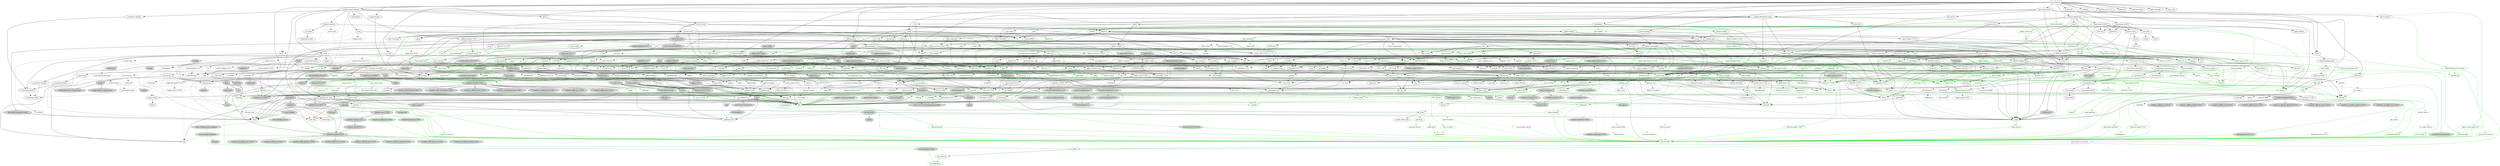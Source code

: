 digraph {
    0 [ label = "cat-gateway" shape = box]
    1 [ label = "anyhow" color = darkgreen]
    2 [ label = "base64 0.22.1" color = darkgreen]
    3 [ label = "bb8" ]
    4 [ label = "bb8-postgres" ]
    5 [ label = "bech32 0.11.0" ]
    6 [ label = "blake2b_simd" ]
    7 [ label = "build-info" ]
    8 [ label = "build-info-build" color = green3]
    9 [ label = "bytes" color = darkgreen]
    10 [ label = "c509-certificate" ]
    11 [ label = "cardano-blockchain-types" ]
    12 [ label = "cardano-chain-follower" ]
    13 [ label = "catalyst-signed-doc" ]
    14 [ label = "catalyst-types" ]
    15 [ label = "chrono" color = darkgreen]
    16 [ label = "clap" ]
    17 [ label = "const_format" ]
    18 [ label = "cpu-time" ]
    19 [ label = "crossbeam-skiplist" ]
    20 [ label = "darling" color = darkgreen]
    21 [ label = "dashmap 6.1.0" ]
    22 [ label = "derive_more 2.0.1" ]
    23 [ label = "dotenvy" ]
    24 [ label = "duration-string" ]
    25 [ label = "ed25519-dalek" ]
    26 [ label = "futures" ]
    27 [ label = "gethostname" ]
    28 [ label = "handlebars" ]
    29 [ label = "hex" ]
    30 [ label = "jsonschema 0.26.2" ]
    31 [ label = "local-ip-address" ]
    32 [ label = "memory-stats" ]
    33 [ label = "mime" color = darkgreen]
    34 [ label = "minicbor 0.25.1" ]
    35 [ label = "minijinja" ]
    36 [ label = "moka" ]
    37 [ label = "num-bigint 0.4.6" color = darkgreen]
    38 [ label = "num-traits" color = darkgreen]
    39 [ label = "openssl" ]
    40 [ label = "orx-iterable" ]
    41 [ label = "pallas" ]
    42 [ label = "pallas-traverse 0.30.1" ]
    43 [ label = "panic-message" ]
    44 [ label = "poem" ]
    45 [ label = "poem-openapi" ]
    46 [ label = "poem-openapi-derive" color = green3]
    47 [ label = "prometheus" ]
    48 [ label = "rand 0.8.5" ]
    49 [ label = "rayon" ]
    50 [ label = "rbac-registration" ]
    51 [ label = "regex" color = darkgreen]
    52 [ label = "rust-embed" ]
    53 [ label = "scylla" ]
    54 [ label = "serde" color = darkgreen]
    55 [ label = "serde_json" color = darkgreen]
    56 [ label = "stats_alloc" ]
    57 [ label = "strum" ]
    58 [ label = "strum_macros" color = green3]
    59 [ label = "thiserror 1.0.69" color = darkgreen]
    60 [ label = "tokio" ]
    61 [ label = "tokio-postgres" ]
    62 [ label = "tracing" ]
    63 [ label = "tracing-subscriber" ]
    64 [ label = "ulid" ]
    65 [ label = "url" color = darkgreen]
    66 [ label = "uuid" ]
    67 [ label = "x509-cert" ]
    68 [ label = "async-trait" color = green3]
    69 [ label = "futures-util" ]
    70 [ label = "parking_lot" ]
    71 [ label = "arrayref" ]
    72 [ label = "arrayvec" ]
    73 [ label = "constant_time_eq" ]
    74 [ label = "bincode" color = darkgreen]
    75 [ label = "build-info-common" color = darkgreen]
    76 [ label = "build-info-proc" color = green3]
    77 [ label = "cargo_metadata" color = green3]
    78 [ label = "git2" color = green3, style = dashed]
    79 [ label = "glob" color = darkgreen]
    80 [ label = "pretty_assertions" color = green3]
    81 [ label = "rustc_version" color = green3]
    82 [ label = "zstd" color = darkgreen]
    83 [ label = "asn1-rs" ]
    84 [ label = "bimap" ]
    85 [ label = "oid" ]
    86 [ label = "oid-registry" ]
    87 [ label = "once_cell" color = darkgreen]
    88 [ label = "thiserror 2.0.12" color = darkgreen]
    89 [ label = "cbork-utils" ]
    90 [ label = "dirs" ]
    91 [ label = "ouroboros" ]
    92 [ label = "crossbeam-channel" ]
    93 [ label = "crossbeam-epoch" ]
    94 [ label = "hickory-resolver" ]
    95 [ label = "http 1.3.1" color = darkgreen]
    96 [ label = "humantime" ]
    97 [ label = "logcall" color = green3]
    98 [ label = "memx" ]
    99 [ label = "mithril-client" ]
    100 [ label = "pallas-crypto 0.30.1" ]
    101 [ label = "pallas-hardano 0.30.1" ]
    102 [ label = "tar" ]
    103 [ label = "tracing-log" ]
    104 [ label = "ureq" ]
    105 [ label = "brotli" ]
    106 [ label = "coset" ]
    107 [ label = "jsonpath-rust" ]
    108 [ label = "jsonschema 0.28.3" ]
    109 [ label = "base64-url" ]
    110 [ label = "displaydoc" color = green3]
    111 [ label = "fluent-uri" ]
    112 [ label = "fmmap" ]
    113 [ label = "orx-concurrent-vec" ]
    114 [ label = "android-tzdata" color = darkgreen, style = "dashed,filled", fillcolor = lightgrey]
    115 [ label = "iana-time-zone" color = darkgreen, style = "dashed,filled", fillcolor = lightgrey]
    116 [ label = "js-sys" color = darkgreen, style = filled, fillcolor = lightgrey]
    117 [ label = "wasm-bindgen" color = darkgreen, style = filled, fillcolor = lightgrey]
    118 [ label = "windows-link" color = darkgreen, style = filled, fillcolor = lightgrey]
    119 [ label = "clap_builder" ]
    120 [ label = "clap_derive" color = green3, style = dashed]
    121 [ label = "const_format_proc_macros" color = green3]
    122 [ label = "libc" color = darkgreen]
    123 [ label = "winapi" style = filled, fillcolor = lightgrey]
    124 [ label = "crossbeam-utils" ]
    125 [ label = "darling_core" color = darkgreen]
    126 [ label = "darling_macro" color = green3]
    127 [ label = "cfg-if" color = darkgreen]
    128 [ label = "hashbrown 0.14.5" ]
    129 [ label = "lock_api" ]
    130 [ label = "parking_lot_core" ]
    131 [ label = "derive_more-impl 2.0.1" color = green3]
    132 [ label = "curve25519-dalek" ]
    133 [ label = "ed25519" ]
    134 [ label = "rand_core 0.6.4" color = darkgreen]
    135 [ label = "sha2" color = darkgreen]
    136 [ label = "subtle" color = darkgreen]
    137 [ label = "zeroize" ]
    138 [ label = "futures-channel" ]
    139 [ label = "futures-core" ]
    140 [ label = "futures-executor" style = dashed]
    141 [ label = "futures-io" ]
    142 [ label = "futures-sink" ]
    143 [ label = "futures-task" ]
    144 [ label = "rustix 0.38.44" style = filled, fillcolor = lightgrey]
    145 [ label = "windows-targets 0.52.6" color = darkgreen, style = filled, fillcolor = lightgrey]
    146 [ label = "derive_builder" ]
    147 [ label = "log" color = darkgreen]
    148 [ label = "num-order" ]
    149 [ label = "pest" color = darkgreen]
    150 [ label = "pest_derive" color = green3]
    151 [ label = "ahash" ]
    152 [ label = "bytecount" ]
    153 [ label = "email_address" ]
    154 [ label = "fancy-regex" ]
    155 [ label = "fraction" ]
    156 [ label = "idna" color = darkgreen]
    157 [ label = "itoa" color = darkgreen]
    158 [ label = "num-cmp" ]
    159 [ label = "percent-encoding" color = darkgreen]
    160 [ label = "referencing 0.26.2" ]
    161 [ label = "regex-syntax 0.8.5" color = darkgreen]
    162 [ label = "reqwest" ]
    163 [ label = "uuid-simd" ]
    164 [ label = "neli" style = filled, fillcolor = lightgrey]
    165 [ label = "windows-sys 0.59.0" color = darkgreen, style = filled, fillcolor = lightgrey]
    166 [ label = "windows-sys 0.52.0" style = filled, fillcolor = lightgrey]
    167 [ label = "half 2.6.0" ]
    168 [ label = "minicbor-derive 0.15.3" color = green3, style = dashed]
    169 [ label = "async-lock" style = dashed]
    170 [ label = "event-listener" style = dashed]
    171 [ label = "loom" style = filled, fillcolor = lightgrey]
    172 [ label = "portable-atomic" ]
    173 [ label = "smallvec" color = darkgreen]
    174 [ label = "tagptr" ]
    175 [ label = "num-integer" color = darkgreen]
    176 [ label = "autocfg" color = green3]
    177 [ label = "bitflags 2.9.0" color = darkgreen]
    178 [ label = "foreign-types" ]
    179 [ label = "openssl-macros" color = green3]
    180 [ label = "openssl-sys" ]
    181 [ label = "orx-self-or" ]
    182 [ label = "pallas-addresses 0.30.1" ]
    183 [ label = "pallas-codec 0.30.1" ]
    184 [ label = "pallas-configs" ]
    185 [ label = "pallas-network 0.30.1" ]
    186 [ label = "pallas-primitives 0.30.1" ]
    187 [ label = "pallas-txbuilder" ]
    188 [ label = "pallas-utxorpc" ]
    189 [ label = "itertools 0.13.0" ]
    190 [ label = "paste" color = green3]
    191 [ label = "async-compression" style = dashed]
    192 [ label = "cookie" style = dashed]
    193 [ label = "headers" ]
    194 [ label = "http-body-util" ]
    195 [ label = "hyper 1.6.0" ]
    196 [ label = "hyper-util" ]
    197 [ label = "mime_guess" style = dashed]
    198 [ label = "multer" style = dashed]
    199 [ label = "nix" style = filled, fillcolor = lightgrey]
    200 [ label = "opentelemetry 0.27.1" style = dashed]
    201 [ label = "opentelemetry-prometheus" style = dashed]
    202 [ label = "pin-project-lite" ]
    203 [ label = "poem-derive" color = green3]
    204 [ label = "quick-xml" ]
    205 [ label = "rfc7239" ]
    206 [ label = "serde_urlencoded" ]
    207 [ label = "serde_yaml" color = darkgreen]
    208 [ label = "sync_wrapper 1.0.2" ]
    209 [ label = "tempfile" color = darkgreen]
    210 [ label = "time" style = dashed]
    211 [ label = "tokio-stream" ]
    212 [ label = "tokio-util" ]
    213 [ label = "wildmatch" ]
    214 [ label = "derive_more 1.0.0" color = darkgreen]
    215 [ label = "indexmap 2.9.0" color = darkgreen]
    216 [ label = "proc-macro-crate" color = green3]
    217 [ label = "proc-macro2" color = darkgreen]
    218 [ label = "quote" color = darkgreen]
    219 [ label = "syn 2.0.100" color = darkgreen]
    220 [ label = "fnv" color = darkgreen]
    221 [ label = "lazy_static" ]
    222 [ label = "memchr" color = darkgreen]
    223 [ label = "protobuf" style = dashed]
    224 [ label = "rand_chacha 0.3.1" ]
    225 [ label = "either" color = darkgreen]
    226 [ label = "rayon-core" ]
    227 [ label = "der-parser" ]
    228 [ label = "aho-corasick" color = darkgreen, style = dashed]
    229 [ label = "regex-automata 0.4.9" color = darkgreen]
    230 [ label = "rust-embed-impl" color = green3]
    231 [ label = "rust-embed-utils" color = darkgreen]
    232 [ label = "walkdir" color = darkgreen]
    233 [ label = "arc-swap" ]
    234 [ label = "byteorder" ]
    235 [ label = "dashmap 5.5.3" ]
    236 [ label = "histogram" ]
    237 [ label = "lz4_flex" ]
    238 [ label = "rand_pcg" ]
    239 [ label = "scylla-cql" ]
    240 [ label = "scylla-macros" color = green3]
    241 [ label = "snap" ]
    242 [ label = "socket2" ]
    243 [ label = "tokio-openssl" style = dashed]
    244 [ label = "serde_derive" color = green3]
    245 [ label = "ryu" color = darkgreen]
    246 [ label = "heck 0.5.0" color = green3]
    247 [ label = "rustversion" color = red]
    248 [ label = "thiserror-impl 1.0.69" color = green3]
    249 [ label = "backtrace" style = filled, fillcolor = lightgrey]
    250 [ label = "mio" style = dashed]
    251 [ label = "signal-hook-registry" style = "dashed,filled", fillcolor = lightgrey]
    252 [ label = "tokio-macros" color = green3, style = dashed]
    253 [ label = "fallible-iterator" ]
    254 [ label = "phf" ]
    255 [ label = "postgres-protocol" ]
    256 [ label = "postgres-types" ]
    257 [ label = "rand 0.9.1" ]
    258 [ label = "whoami" ]
    259 [ label = "tracing-attributes" color = green3, style = dashed]
    260 [ label = "tracing-core" ]
    261 [ label = "matchers" style = dashed]
    262 [ label = "nu-ansi-term" style = dashed]
    263 [ label = "sharded-slab" style = dashed]
    264 [ label = "thread_local" style = dashed]
    265 [ label = "tracing-serde" style = dashed]
    266 [ label = "web-time" style = filled, fillcolor = lightgrey]
    267 [ label = "form_urlencoded" color = darkgreen]
    268 [ label = "getrandom 0.3.2" color = darkgreen, style = dashed]
    269 [ label = "const-oid" ]
    270 [ label = "der" ]
    271 [ label = "spki" ]
    272 [ label = "tls_codec" style = dashed]
    273 [ label = "futures-macro" color = green3, style = dashed]
    274 [ label = "pin-utils" ]
    275 [ label = "slab" style = dashed]
    276 [ label = "semver" color = darkgreen]
    277 [ label = "proc-macro-error2" color = green3]
    278 [ label = "camino" color = green3]
    279 [ label = "cargo-platform" color = green3]
    280 [ label = "libgit2-sys" color = green3, style = dashed]
    281 [ label = "diff" color = green3]
    282 [ label = "yansi" color = green3]
    283 [ label = "zstd-safe" color = darkgreen]
    284 [ label = "asn1-rs-derive" color = green3]
    285 [ label = "asn1-rs-impl" color = green3]
    286 [ label = "nom" ]
    287 [ label = "rusticata-macros" ]
    288 [ label = "thiserror-impl 2.0.12" color = green3]
    289 [ label = "dirs-sys" ]
    290 [ label = "aliasable" ]
    291 [ label = "ouroboros_macro" color = green3]
    292 [ label = "static_assertions" ]
    293 [ label = "hickory-proto" ]
    294 [ label = "ipconfig" style = "dashed,filled", fillcolor = lightgrey]
    295 [ label = "lru-cache" ]
    296 [ label = "resolv-conf" style = dashed]
    297 [ label = "rustls 0.21.12" style = dashed]
    298 [ label = "tokio-rustls 0.24.1" style = dashed]
    299 [ label = "proc-macro-error" color = green3]
    300 [ label = "cpufeatures" color = darkgreen, style = filled, fillcolor = lightgrey]
    301 [ label = "async-recursion" color = green3]
    302 [ label = "flate2" style = dashed]
    303 [ label = "flume" style = dashed]
    304 [ label = "getrandom 0.2.15" color = darkgreen]
    305 [ label = "mithril-common" style = filled, fillcolor = lightgrey]
    306 [ label = "slog" ]
    307 [ label = "cryptoxide" ]
    308 [ label = "binary-layout" ]
    309 [ label = "tap" ]
    310 [ label = "filetime" ]
    311 [ label = "xattr" style = "dashed,filled", fillcolor = lightgrey]
    312 [ label = "rustls 0.23.26" style = dashed]
    313 [ label = "rustls-native-certs 0.7.3" style = dashed]
    314 [ label = "rustls-pki-types" style = dashed]
    315 [ label = "webpki-roots" style = dashed]
    316 [ label = "alloc-no-stdlib" ]
    317 [ label = "alloc-stdlib" style = dashed]
    318 [ label = "brotli-decompressor" ]
    319 [ label = "ciborium" ]
    320 [ label = "ciborium-io" ]
    321 [ label = "referencing 0.28.3" ]
    322 [ label = "borrow-or-share" ]
    323 [ label = "ref-cast" ]
    324 [ label = "enum_dispatch" color = green3]
    325 [ label = "fs4" style = dashed]
    326 [ label = "memmap2" ]
    327 [ label = "parse-display" ]
    328 [ label = "orx-concurrent-option" ]
    329 [ label = "orx-fixed-vec" ]
    330 [ label = "orx-pinned-concurrent-col" ]
    331 [ label = "orx-pinned-vec" ]
    332 [ label = "orx-pseudo-default" ]
    333 [ label = "orx-split-vec" ]
    334 [ label = "android_system_properties" color = darkgreen, style = "dashed,filled", fillcolor = lightgrey]
    335 [ label = "core-foundation-sys" color = darkgreen, style = "dashed,filled", fillcolor = lightgrey]
    336 [ label = "iana-time-zone-haiku" color = darkgreen, style = "dashed,filled", fillcolor = lightgrey]
    337 [ label = "windows-core 0.61.0" color = darkgreen, style = "dashed,filled", fillcolor = lightgrey]
    338 [ label = "wasm-bindgen-macro" color = green3, style = filled, fillcolor = lightgrey]
    339 [ label = "anstream" style = dashed]
    340 [ label = "anstyle" ]
    341 [ label = "clap_lex" ]
    342 [ label = "strsim" color = darkgreen, style = dashed]
    343 [ label = "unicode-xid" color = green3]
    344 [ label = "winapi-i686-pc-windows-gnu" style = filled, fillcolor = lightgrey]
    345 [ label = "winapi-x86_64-pc-windows-gnu" style = filled, fillcolor = lightgrey]
    346 [ label = "ident_case" color = darkgreen]
    347 [ label = "allocator-api2" style = dashed]
    348 [ label = "scopeguard" ]
    349 [ label = "redox_syscall" style = filled, fillcolor = lightgrey]
    350 [ label = "curve25519-dalek-derive" color = green3, style = filled, fillcolor = lightgrey]
    351 [ label = "digest 0.10.7" color = darkgreen]
    352 [ label = "fiat-crypto" style = filled, fillcolor = lightgrey]
    353 [ label = "pkcs8" style = dashed]
    354 [ label = "signature" ]
    355 [ label = "zeroize_derive" color = green3, style = dashed]
    356 [ label = "errno" color = darkgreen, style = filled, fillcolor = lightgrey]
    357 [ label = "linux-raw-sys 0.4.15" style = filled, fillcolor = lightgrey]
    358 [ label = "windows_aarch64_gnullvm 0.52.6" color = darkgreen, style = filled, fillcolor = lightgrey]
    359 [ label = "windows_aarch64_msvc 0.52.6" color = darkgreen, style = filled, fillcolor = lightgrey]
    360 [ label = "windows_i686_gnu 0.52.6" color = darkgreen, style = filled, fillcolor = lightgrey]
    361 [ label = "windows_i686_gnullvm 0.52.6" color = darkgreen, style = filled, fillcolor = lightgrey]
    362 [ label = "windows_i686_msvc 0.52.6" color = darkgreen, style = filled, fillcolor = lightgrey]
    363 [ label = "windows_x86_64_gnu 0.52.6" color = darkgreen, style = filled, fillcolor = lightgrey]
    364 [ label = "windows_x86_64_gnullvm 0.52.6" color = darkgreen, style = filled, fillcolor = lightgrey]
    365 [ label = "windows_x86_64_msvc 0.52.6" color = darkgreen, style = filled, fillcolor = lightgrey]
    366 [ label = "derive_builder_macro" color = green3]
    367 [ label = "num-modular" ]
    368 [ label = "ucd-trie" color = darkgreen]
    369 [ label = "pest_generator" color = green3]
    370 [ label = "version_check" color = green3]
    371 [ label = "zerocopy 0.7.35" ]
    372 [ label = "bit-set" ]
    373 [ label = "num" ]
    374 [ label = "idna_adapter" color = darkgreen]
    375 [ label = "utf8_iter" color = darkgreen]
    376 [ label = "encoding_rs" style = dashed]
    377 [ label = "h2 0.4.9" style = dashed]
    378 [ label = "http-body 1.0.1" ]
    379 [ label = "hyper-rustls" style = "dashed,filled", fillcolor = lightgrey]
    380 [ label = "ipnet" ]
    381 [ label = "quinn" style = "dashed,filled", fillcolor = lightgrey]
    382 [ label = "rustls-native-certs 0.8.1" style = "dashed,filled", fillcolor = lightgrey]
    383 [ label = "rustls-pemfile 2.2.0" style = dashed]
    384 [ label = "system-configuration" style = "dashed,filled", fillcolor = lightgrey]
    385 [ label = "tokio-rustls 0.26.2" style = "dashed,filled", fillcolor = lightgrey]
    386 [ label = "tower 0.5.2" style = filled, fillcolor = lightgrey]
    387 [ label = "tower-service" ]
    388 [ label = "wasm-bindgen-futures" style = filled, fillcolor = lightgrey]
    389 [ label = "wasm-streams" style = "dashed,filled", fillcolor = lightgrey]
    390 [ label = "web-sys" style = filled, fillcolor = lightgrey]
    391 [ label = "windows-registry" style = filled, fillcolor = lightgrey]
    392 [ label = "outref" ]
    393 [ label = "vsimd" ]
    394 [ label = "neli-proc-macros" color = green3, style = filled, fillcolor = lightgrey]
    395 [ label = "crunchy" style = filled, fillcolor = lightgrey]
    396 [ label = "event-listener-strategy" style = dashed]
    397 [ label = "concurrent-queue" style = dashed]
    398 [ label = "parking" style = "dashed,filled", fillcolor = lightgrey]
    399 [ label = "generator" style = filled, fillcolor = lightgrey]
    400 [ label = "scoped-tls" style = filled, fillcolor = lightgrey]
    401 [ label = "foreign-types-shared" ]
    402 [ label = "cc" color = green3]
    403 [ label = "openssl-src" color = green3, style = dashed]
    404 [ label = "pkg-config" color = green3]
    405 [ label = "vcpkg" color = green3]
    406 [ label = "base58" ]
    407 [ label = "bech32 0.9.1" ]
    408 [ label = "crc" ]
    409 [ label = "minicbor 0.20.0" ]
    410 [ label = "num-rational" ]
    411 [ label = "serde_with 3.12.0" ]
    412 [ label = "criterion" ]
    413 [ label = "pallas-wallet" ]
    414 [ label = "pallas-applying" ]
    415 [ label = "prost-types 0.13.5" ]
    416 [ label = "utxorpc-spec" ]
    417 [ label = "aes-gcm" style = dashed]
    418 [ label = "hkdf" style = dashed]
    419 [ label = "hmac" ]
    420 [ label = "base64 0.21.7" ]
    421 [ label = "headers-core" ]
    422 [ label = "httpdate" ]
    423 [ label = "sha1" ]
    424 [ label = "httparse" style = dashed]
    425 [ label = "want" style = dashed]
    426 [ label = "unicase" color = darkgreen, style = dashed]
    427 [ label = "spin" style = dashed]
    428 [ label = "cfg_aliases" color = green3, style = filled, fillcolor = lightgrey]
    429 [ label = "opentelemetry 0.24.0" style = dashed]
    430 [ label = "opentelemetry_sdk" style = dashed]
    431 [ label = "uncased" ]
    432 [ label = "unsafe-libyaml" color = darkgreen]
    433 [ label = "fastrand" color = darkgreen]
    434 [ label = "rustix 1.0.5" color = darkgreen, style = filled, fillcolor = lightgrey]
    435 [ label = "deranged" style = dashed]
    436 [ label = "num-conv" color = darkgreen, style = dashed]
    437 [ label = "powerfmt" style = dashed]
    438 [ label = "time-core" color = darkgreen, style = dashed]
    439 [ label = "time-macros" color = green3, style = dashed]
    440 [ label = "derive_more-impl 1.0.0" color = green3]
    441 [ label = "equivalent" color = darkgreen]
    442 [ label = "hashbrown 0.15.2" color = darkgreen]
    443 [ label = "toml_edit" color = green3]
    444 [ label = "unicode-ident" color = darkgreen]
    445 [ label = "ppv-lite86" ]
    446 [ label = "crossbeam-deque" ]
    447 [ label = "same-file" color = darkgreen]
    448 [ label = "winapi-util" color = darkgreen, style = filled, fillcolor = lightgrey]
    449 [ label = "twox-hash" style = dashed]
    450 [ label = "bigdecimal" style = dashed]
    451 [ label = "num-bigint 0.3.3" style = dashed]
    452 [ label = "secrecy" style = dashed]
    453 [ label = "stable_deref_trait" color = darkgreen]
    454 [ label = "yoke" color = darkgreen]
    455 [ label = "addr2line" style = filled, fillcolor = lightgrey]
    456 [ label = "miniz_oxide" ]
    457 [ label = "object" style = filled, fillcolor = lightgrey]
    458 [ label = "rustc-demangle" style = filled, fillcolor = lightgrey]
    459 [ label = "wasi 0.11.0+wasi-snapshot-preview1" color = darkgreen, style = filled, fillcolor = lightgrey]
    460 [ label = "phf_shared" ]
    461 [ label = "md-5" ]
    462 [ label = "stringprep" ]
    463 [ label = "rand_chacha 0.9.0" style = dashed]
    464 [ label = "rand_core 0.9.3" ]
    465 [ label = "wasite" style = filled, fillcolor = lightgrey]
    466 [ label = "valuable" style = "dashed,filled", fillcolor = lightgrey]
    467 [ label = "regex-automata 0.1.10" style = dashed]
    468 [ label = "overload" style = dashed]
    469 [ label = "r-efi" color = darkgreen, style = "dashed,filled", fillcolor = lightgrey]
    470 [ label = "wasi 0.14.2+wasi-0.2.4" color = darkgreen, style = "dashed,filled", fillcolor = lightgrey]
    471 [ label = "der_derive" color = green3, style = dashed]
    472 [ label = "flagset" style = dashed]
    473 [ label = "pem-rfc7468" style = dashed]
    474 [ label = "base64ct" style = dashed]
    475 [ label = "tls_codec_derive" color = green3, style = dashed]
    476 [ label = "proc-macro-error-attr2" color = green3]
    477 [ label = "libz-sys" color = green3, style = dashed]
    478 [ label = "zstd-sys" color = darkgreen]
    479 [ label = "synstructure" color = green3]
    480 [ label = "minimal-lexical" ]
    481 [ label = "option-ext" ]
    482 [ label = "redox_users" style = filled, fillcolor = lightgrey]
    483 [ label = "windows-sys 0.48.0" style = filled, fillcolor = lightgrey]
    484 [ label = "heck 0.4.1" color = green3]
    485 [ label = "proc-macro2-diagnostics" color = green3]
    486 [ label = "data-encoding" ]
    487 [ label = "enum-as-inner" color = green3]
    488 [ label = "rustls-pemfile 1.0.4" style = dashed]
    489 [ label = "tinyvec" ]
    490 [ label = "widestring" style = "dashed,filled", fillcolor = lightgrey]
    491 [ label = "winreg" style = "dashed,filled", fillcolor = lightgrey]
    492 [ label = "linked-hash-map" ]
    493 [ label = "hostname" style = dashed]
    494 [ label = "ring" style = dashed]
    495 [ label = "rustls-webpki 0.101.7" style = dashed]
    496 [ label = "sct" style = dashed]
    497 [ label = "proc-macro-error-attr" color = green3]
    498 [ label = "syn 1.0.109" color = green3]
    499 [ label = "crc32fast" style = dashed]
    500 [ label = "nanorand" style = dashed]
    501 [ label = "blake2 0.10.6" style = filled, fillcolor = lightgrey]
    502 [ label = "ckb-merkle-mountain-range" style = filled, fillcolor = lightgrey]
    503 [ label = "fixed" style = filled, fillcolor = lightgrey]
    504 [ label = "kes-summed-ed25519" style = filled, fillcolor = lightgrey]
    505 [ label = "mithril-build-script" color = green3, style = filled, fillcolor = lightgrey]
    506 [ label = "mithril-stm" style = filled, fillcolor = lightgrey]
    507 [ label = "pallas-addresses 0.31.0" style = "dashed,filled", fillcolor = lightgrey]
    508 [ label = "pallas-codec 0.31.0" style = "dashed,filled", fillcolor = lightgrey]
    509 [ label = "pallas-hardano 0.31.0" style = "dashed,filled", fillcolor = lightgrey]
    510 [ label = "pallas-network 0.31.0" style = "dashed,filled", fillcolor = lightgrey]
    511 [ label = "pallas-primitives 0.31.0" style = "dashed,filled", fillcolor = lightgrey]
    512 [ label = "pallas-traverse 0.31.0" style = "dashed,filled", fillcolor = lightgrey]
    513 [ label = "serde_bytes" style = filled, fillcolor = lightgrey]
    514 [ label = "typetag" style = filled, fillcolor = lightgrey]
    515 [ label = "doc-comment" ]
    516 [ label = "libredox" style = filled, fillcolor = lightgrey]
    517 [ label = "rustls-webpki 0.103.1" style = dashed]
    518 [ label = "openssl-probe" style = "dashed,filled", fillcolor = lightgrey]
    519 [ label = "schannel" style = "dashed,filled", fillcolor = lightgrey]
    520 [ label = "security-framework 2.11.1" style = "dashed,filled", fillcolor = lightgrey]
    521 [ label = "ciborium-ll" ]
    522 [ label = "ref-cast-impl" color = green3]
    523 [ label = "parse-display-derive" color = green3]
    524 [ label = "windows-implement 0.60.0" color = green3, style = "dashed,filled", fillcolor = lightgrey]
    525 [ label = "windows-interface 0.59.1" color = green3, style = "dashed,filled", fillcolor = lightgrey]
    526 [ label = "windows-result 0.3.2" color = darkgreen, style = filled, fillcolor = lightgrey]
    527 [ label = "windows-strings 0.4.0" color = darkgreen, style = "dashed,filled", fillcolor = lightgrey]
    528 [ label = "wasm-bindgen-macro-support" color = green3, style = filled, fillcolor = lightgrey]
    529 [ label = "anstyle-parse" style = dashed]
    530 [ label = "anstyle-query" style = dashed]
    531 [ label = "anstyle-wincon" style = "dashed,filled", fillcolor = lightgrey]
    532 [ label = "colorchoice" style = dashed]
    533 [ label = "is_terminal_polyfill" style = dashed]
    534 [ label = "utf8parse" style = dashed]
    535 [ label = "block-buffer" color = darkgreen, style = dashed]
    536 [ label = "crypto-common" color = darkgreen]
    537 [ label = "derive_builder_core" color = green3]
    538 [ label = "pest_meta" color = green3]
    539 [ label = "zerocopy-derive 0.7.35" color = green3, style = filled, fillcolor = lightgrey]
    540 [ label = "bit-vec" ]
    541 [ label = "num-complex" ]
    542 [ label = "num-iter" ]
    543 [ label = "icu_normalizer" color = darkgreen]
    544 [ label = "icu_properties" color = darkgreen]
    545 [ label = "atomic-waker" style = dashed]
    546 [ label = "quinn-proto" style = "dashed,filled", fillcolor = lightgrey]
    547 [ label = "quinn-udp" style = "dashed,filled", fillcolor = lightgrey]
    548 [ label = "rustc-hash" style = "dashed,filled", fillcolor = lightgrey]
    549 [ label = "security-framework 3.2.0" style = "dashed,filled", fillcolor = lightgrey]
    550 [ label = "core-foundation 0.9.4" style = "dashed,filled", fillcolor = lightgrey]
    551 [ label = "system-configuration-sys" style = "dashed,filled", fillcolor = lightgrey]
    552 [ label = "tower-layer" ]
    553 [ label = "windows-strings 0.3.1" style = filled, fillcolor = lightgrey]
    554 [ label = "windows-targets 0.53.0" style = filled, fillcolor = lightgrey]
    555 [ label = "windows" style = filled, fillcolor = lightgrey]
    556 [ label = "jobserver" color = green3, style = dashed]
    557 [ label = "shlex" color = green3]
    558 [ label = "crc-catalog" ]
    559 [ label = "half 1.8.3" style = dashed]
    560 [ label = "minicbor-derive 0.13.0" color = green3, style = dashed]
    561 [ label = "indexmap 1.9.3" style = dashed]
    562 [ label = "serde_with_macros 3.12.0" color = green3, style = dashed]
    563 [ label = "anes" ]
    564 [ label = "cast" ]
    565 [ label = "criterion-plot" ]
    566 [ label = "is-terminal" ]
    567 [ label = "itertools 0.10.5" ]
    568 [ label = "oorandom" ]
    569 [ label = "plotters" style = dashed]
    570 [ label = "tinytemplate" ]
    571 [ label = "bip39" ]
    572 [ label = "ed25519-bip32" ]
    573 [ label = "prost 0.13.5" ]
    574 [ label = "pbjson" ]
    575 [ label = "pbjson-types" ]
    576 [ label = "prost 0.12.6" color = darkgreen]
    577 [ label = "tonic" ]
    578 [ label = "aead" style = dashed]
    579 [ label = "aes" style = dashed]
    580 [ label = "cipher" style = dashed]
    581 [ label = "ctr" style = dashed]
    582 [ label = "ghash" style = dashed]
    583 [ label = "try-lock" style = dashed]
    584 [ label = "linux-raw-sys 0.9.4" color = darkgreen, style = filled, fillcolor = lightgrey]
    585 [ label = "toml_datetime" color = green3]
    586 [ label = "winnow" color = green3, style = dashed]
    587 [ label = "zerocopy 0.8.24" ]
    588 [ label = "libm" style = dashed]
    589 [ label = "yoke-derive" color = green3, style = dashed]
    590 [ label = "zerofrom" color = darkgreen]
    591 [ label = "gimli" style = filled, fillcolor = lightgrey]
    592 [ label = "adler2" ]
    593 [ label = "siphasher" ]
    594 [ label = "unicode-bidi" ]
    595 [ label = "unicode-normalization" ]
    596 [ label = "unicode-properties" ]
    597 [ label = "regex-syntax 0.6.29" style = dashed]
    598 [ label = "wit-bindgen-rt" color = darkgreen, style = "dashed,filled", fillcolor = lightgrey]
    599 [ label = "windows-targets 0.48.5" style = filled, fillcolor = lightgrey]
    600 [ label = "tinyvec_macros" style = dashed]
    601 [ label = "untrusted" style = dashed]
    602 [ label = "az" style = filled, fillcolor = lightgrey]
    603 [ label = "bytemuck" style = filled, fillcolor = lightgrey]
    604 [ label = "typenum" color = darkgreen]
    605 [ label = "blake2 0.9.2" style = filled, fillcolor = lightgrey]
    606 [ label = "rand_core 0.5.1" style = filled, fillcolor = lightgrey]
    607 [ label = "serde_with 2.3.3" style = "dashed,filled", fillcolor = lightgrey]
    608 [ label = "blst" style = filled, fillcolor = lightgrey]
    609 [ label = "pallas-crypto 0.31.0" style = "dashed,filled", fillcolor = lightgrey]
    610 [ label = "erased-serde" style = filled, fillcolor = lightgrey]
    611 [ label = "inventory" style = filled, fillcolor = lightgrey]
    612 [ label = "typetag-impl" color = green3, style = filled, fillcolor = lightgrey]
    613 [ label = "security-framework-sys" style = "dashed,filled", fillcolor = lightgrey]
    614 [ label = "structmeta" color = green3]
    615 [ label = "wasm-bindgen-backend" color = green3, style = filled, fillcolor = lightgrey]
    616 [ label = "wasm-bindgen-shared" color = green3, style = filled, fillcolor = lightgrey]
    617 [ label = "generic-array" color = darkgreen]
    618 [ label = "icu_collections" color = darkgreen]
    619 [ label = "icu_normalizer_data" color = darkgreen, style = dashed]
    620 [ label = "icu_provider" color = darkgreen]
    621 [ label = "utf16_iter" color = darkgreen]
    622 [ label = "write16" color = darkgreen]
    623 [ label = "zerovec" color = darkgreen]
    624 [ label = "icu_locid_transform" color = darkgreen, style = dashed]
    625 [ label = "icu_properties_data" color = darkgreen, style = dashed]
    626 [ label = "tinystr" color = darkgreen]
    627 [ label = "core-foundation 0.10.0" style = "dashed,filled", fillcolor = lightgrey]
    628 [ label = "windows_aarch64_gnullvm 0.53.0" style = filled, fillcolor = lightgrey]
    629 [ label = "windows_aarch64_msvc 0.53.0" style = filled, fillcolor = lightgrey]
    630 [ label = "windows_i686_gnu 0.53.0" style = filled, fillcolor = lightgrey]
    631 [ label = "windows_i686_gnullvm 0.53.0" style = filled, fillcolor = lightgrey]
    632 [ label = "windows_i686_msvc 0.53.0" style = filled, fillcolor = lightgrey]
    633 [ label = "windows_x86_64_gnu 0.53.0" style = filled, fillcolor = lightgrey]
    634 [ label = "windows_x86_64_gnullvm 0.53.0" style = filled, fillcolor = lightgrey]
    635 [ label = "windows_x86_64_msvc 0.53.0" style = filled, fillcolor = lightgrey]
    636 [ label = "windows-core 0.58.0" style = filled, fillcolor = lightgrey]
    637 [ label = "hashbrown 0.12.3" style = dashed]
    638 [ label = "hermit-abi 0.5.0" style = filled, fillcolor = lightgrey]
    639 [ label = "plotters-backend" style = dashed]
    640 [ label = "plotters-svg" style = dashed]
    641 [ label = "bitcoin_hashes" ]
    642 [ label = "prost-derive 0.13.5" color = green3, style = dashed]
    643 [ label = "pbjson-build" color = green3]
    644 [ label = "prost-build" color = green3]
    645 [ label = "prost-derive 0.12.6" color = green3, style = dashed]
    646 [ label = "async-stream" style = dashed]
    647 [ label = "axum" style = dashed]
    648 [ label = "h2 0.3.26" style = dashed]
    649 [ label = "http 0.2.12" ]
    650 [ label = "http-body 0.4.6" ]
    651 [ label = "hyper 0.14.32" style = dashed]
    652 [ label = "hyper-timeout" style = dashed]
    653 [ label = "pin-project" ]
    654 [ label = "tower 0.4.13" style = dashed]
    655 [ label = "inout" style = dashed]
    656 [ label = "opaque-debug" ]
    657 [ label = "polyval" style = dashed]
    658 [ label = "zerocopy-derive 0.8.24" color = green3, style = filled, fillcolor = lightgrey]
    659 [ label = "zerofrom-derive" color = green3, style = dashed]
    660 [ label = "windows_aarch64_gnullvm 0.48.5" style = filled, fillcolor = lightgrey]
    661 [ label = "windows_aarch64_msvc 0.48.5" style = filled, fillcolor = lightgrey]
    662 [ label = "windows_i686_gnu 0.48.5" style = filled, fillcolor = lightgrey]
    663 [ label = "windows_i686_msvc 0.48.5" style = filled, fillcolor = lightgrey]
    664 [ label = "windows_x86_64_gnu 0.48.5" style = filled, fillcolor = lightgrey]
    665 [ label = "windows_x86_64_gnullvm 0.48.5" style = filled, fillcolor = lightgrey]
    666 [ label = "windows_x86_64_msvc 0.48.5" style = filled, fillcolor = lightgrey]
    667 [ label = "crypto-mac" style = filled, fillcolor = lightgrey]
    668 [ label = "digest 0.9.0" style = filled, fillcolor = lightgrey]
    669 [ label = "base64 0.13.1" style = "dashed,filled", fillcolor = lightgrey]
    670 [ label = "serde_with_macros 2.3.3" color = green3, style = "dashed,filled", fillcolor = lightgrey]
    671 [ label = "threadpool" style = filled, fillcolor = lightgrey]
    672 [ label = "typeid" style = filled, fillcolor = lightgrey]
    673 [ label = "structmeta-derive" color = green3]
    674 [ label = "bumpalo" color = green3, style = filled, fillcolor = lightgrey]
    675 [ label = "icu_locid" color = darkgreen]
    676 [ label = "icu_provider_macros" color = green3, style = dashed]
    677 [ label = "writeable" color = darkgreen]
    678 [ label = "zerovec-derive" color = green3, style = dashed]
    679 [ label = "icu_locid_transform_data" color = darkgreen, style = dashed]
    680 [ label = "windows-implement 0.58.0" color = green3, style = filled, fillcolor = lightgrey]
    681 [ label = "windows-interface 0.58.0" color = green3, style = filled, fillcolor = lightgrey]
    682 [ label = "windows-result 0.2.0" style = filled, fillcolor = lightgrey]
    683 [ label = "windows-strings 0.1.0" style = filled, fillcolor = lightgrey]
    684 [ label = "bitcoin-internals" ]
    685 [ label = "hex-conservative" ]
    686 [ label = "itertools 0.14.0" color = green3, style = dashed]
    687 [ label = "itertools 0.11.0" color = green3]
    688 [ label = "prost-types 0.12.6" color = green3]
    689 [ label = "itertools 0.12.1" color = green3]
    690 [ label = "multimap" color = green3]
    691 [ label = "petgraph" color = green3]
    692 [ label = "prettyplease" color = green3, style = dashed]
    693 [ label = "async-stream-impl" color = green3, style = dashed]
    694 [ label = "axum-core" style = dashed]
    695 [ label = "bitflags 1.3.2" style = dashed]
    696 [ label = "matchit" style = dashed]
    697 [ label = "sync_wrapper 0.1.2" style = dashed]
    698 [ label = "tokio-io-timeout" style = dashed]
    699 [ label = "pin-project-internal" color = green3]
    700 [ label = "universal-hash" style = dashed]
    701 [ label = "num_cpus" style = filled, fillcolor = lightgrey]
    702 [ label = "litemap" color = darkgreen]
    703 [ label = "fixedbitset" color = green3]
    704 [ label = "hermit-abi 0.3.9" style = filled, fillcolor = lightgrey]
    0 -> 4 [ ]
    0 -> 7 [ ]
    0 -> 8 [ color = green3]
    0 -> 12 [ ]
    0 -> 13 [ ]
    0 -> 17 [ ]
    0 -> 22 [ ]
    0 -> 23 [ ]
    0 -> 24 [ ]
    0 -> 27 [ ]
    0 -> 28 [ ]
    0 -> 30 [ ]
    0 -> 31 [ ]
    0 -> 32 [ ]
    0 -> 35 [ ]
    0 -> 43 [ ]
    0 -> 45 [ ]
    0 -> 50 [ ]
    0 -> 53 [ ]
    0 -> 56 [ ]
    0 -> 64 [ ]
    3 -> 68 [ color = green3]
    3 -> 69 [ ]
    3 -> 60 [ ]
    4 -> 3 [ ]
    4 -> 61 [ ]
    6 -> 71 [ ]
    6 -> 72 [ ]
    6 -> 73 [ ]
    7 -> 76 [ color = green3]
    8 -> 1 [ color = green3]
    8 -> 2 [ color = green3]
    8 -> 74 [ color = green3]
    8 -> 75 [ color = green3]
    8 -> 77 [ color = green3]
    8 -> 78 [ color = green3, style = dotted]
    8 -> 79 [ color = green3]
    8 -> 80 [ color = green3]
    8 -> 81 [ color = green3]
    8 -> 82 [ color = green3]
    10 -> 1 [ ]
    10 -> 84 [ ]
    10 -> 25 [ ]
    10 -> 29 [ ]
    10 -> 34 [ ]
    10 -> 85 [ ]
    10 -> 86 [ ]
    10 -> 51 [ ]
    10 -> 57 [ ]
    10 -> 88 [ ]
    11 -> 14 [ ]
    11 -> 89 [ ]
    11 -> 21 [ ]
    11 -> 90 [ ]
    11 -> 91 [ ]
    11 -> 41 [ ]
    11 -> 57 [ ]
    12 -> 11 [ ]
    12 -> 18 [ ]
    12 -> 19 [ ]
    12 -> 94 [ ]
    12 -> 96 [ ]
    12 -> 97 [ color = green3]
    12 -> 98 [ ]
    12 -> 99 [ ]
    12 -> 36 [ ]
    12 -> 101 [ ]
    12 -> 104 [ ]
    13 -> 1 [ ]
    13 -> 105 [ ]
    13 -> 14 [ ]
    13 -> 16 [ ]
    13 -> 106 [ ]
    13 -> 26 [ ]
    13 -> 107 [ ]
    13 -> 108 [ ]
    13 -> 57 [ ]
    14 -> 109 [ ]
    14 -> 6 [ ]
    14 -> 15 [ ]
    14 -> 110 [ color = green3]
    14 -> 25 [ ]
    14 -> 111 [ ]
    14 -> 112 [ ]
    14 -> 34 [ ]
    14 -> 113 [ ]
    14 -> 100 [ ]
    14 -> 88 [ ]
    14 -> 62 [ ]
    14 -> 66 [ ]
    15 -> 114 [ color = darkgreen, arrowType = empty, fillcolor = lightgrey, style = dotted]
    15 -> 115 [ color = darkgreen, arrowType = empty, fillcolor = lightgrey, style = dotted]
    15 -> 38 [ color = darkgreen]
    15 -> 54 [ color = darkgreen, style = dotted]
    16 -> 119 [ ]
    16 -> 120 [ color = green3, style = dotted]
    17 -> 121 [ color = green3]
    18 -> 122 [ arrowType = empty, fillcolor = lightgrey]
    18 -> 123 [ arrowType = empty, fillcolor = lightgrey]
    19 -> 93 [ ]
    20 -> 126 [ color = green3]
    21 -> 128 [ ]
    21 -> 129 [ ]
    21 -> 130 [ ]
    21 -> 49 [ style = dotted]
    22 -> 131 [ color = green3]
    25 -> 132 [ ]
    25 -> 133 [ ]
    25 -> 135 [ ]
    26 -> 140 [ style = dotted]
    27 -> 144 [ arrowType = empty, fillcolor = lightgrey]
    28 -> 146 [ ]
    28 -> 148 [ ]
    28 -> 150 [ color = green3]
    28 -> 55 [ ]
    30 -> 152 [ ]
    30 -> 153 [ ]
    30 -> 154 [ ]
    30 -> 155 [ ]
    30 -> 158 [ ]
    30 -> 160 [ ]
    30 -> 162 [ style = dotted]
    30 -> 163 [ ]
    31 -> 164 [ arrowType = empty, fillcolor = lightgrey]
    31 -> 59 [ ]
    31 -> 165 [ arrowType = empty, fillcolor = lightgrey]
    32 -> 122 [ arrowType = empty, fillcolor = lightgrey]
    32 -> 166 [ arrowType = empty, fillcolor = lightgrey]
    34 -> 167 [ style = dotted]
    34 -> 168 [ color = green3, style = dotted]
    35 -> 54 [ ]
    36 -> 169 [ style = dotted]
    36 -> 92 [ ]
    36 -> 93 [ ]
    36 -> 69 [ style = dotted]
    36 -> 171 [ arrowType = empty, fillcolor = lightgrey]
    36 -> 70 [ ]
    36 -> 172 [ ]
    36 -> 81 [ color = green3, arrowType = empty, fillcolor = lightgrey]
    36 -> 174 [ ]
    36 -> 59 [ ]
    36 -> 66 [ ]
    37 -> 175 [ color = darkgreen]
    38 -> 176 [ color = green3]
    39 -> 178 [ ]
    39 -> 179 [ color = green3]
    39 -> 180 [ ]
    40 -> 181 [ ]
    41 -> 184 [ ]
    41 -> 185 [ ]
    41 -> 187 [ ]
    41 -> 188 [ ]
    42 -> 189 [ ]
    42 -> 182 [ ]
    42 -> 186 [ ]
    42 -> 190 [ color = green3]
    44 -> 191 [ style = dotted]
    44 -> 15 [ style = dotted]
    44 -> 192 [ style = dotted]
    44 -> 193 [ ]
    44 -> 29 [ style = dotted]
    44 -> 194 [ ]
    44 -> 196 [ ]
    44 -> 197 [ style = dotted]
    44 -> 198 [ style = dotted]
    44 -> 199 [ arrowType = empty, fillcolor = lightgrey]
    44 -> 200 [ style = dotted]
    44 -> 201 [ style = dotted]
    44 -> 203 [ color = green3]
    44 -> 204 [ style = dotted]
    44 -> 51 [ ]
    44 -> 205 [ ]
    44 -> 52 [ style = dotted]
    44 -> 55 [ ]
    44 -> 206 [ ]
    44 -> 207 [ style = dotted]
    44 -> 208 [ ]
    44 -> 209 [ style = dotted]
    44 -> 88 [ ]
    44 -> 211 [ style = dotted]
    44 -> 213 [ ]
    45 -> 214 [ ]
    45 -> 44 [ ]
    45 -> 46 [ color = green3]
    45 -> 65 [ style = dotted]
    45 -> 66 [ style = dotted]
    46 -> 20 [ color = green3]
    46 -> 95 [ color = green3]
    46 -> 33 [ color = green3]
    46 -> 216 [ color = green3]
    46 -> 51 [ color = green3]
    46 -> 59 [ color = green3]
    47 -> 220 [ ]
    47 -> 221 [ ]
    47 -> 222 [ ]
    47 -> 70 [ ]
    47 -> 223 [ style = dotted]
    47 -> 59 [ ]
    48 -> 224 [ style = dotted]
    49 -> 225 [ ]
    49 -> 226 [ ]
    50 -> 105 [ ]
    50 -> 10 [ ]
    50 -> 11 [ ]
    50 -> 227 [ ]
    50 -> 67 [ ]
    50 -> 82 [ ]
    51 -> 229 [ color = darkgreen]
    52 -> 230 [ color = green3]
    53 -> 233 [ ]
    53 -> 2 [ style = dotted]
    53 -> 235 [ ]
    53 -> 26 [ ]
    53 -> 236 [ ]
    53 -> 189 [ ]
    53 -> 221 [ ]
    53 -> 48 [ ]
    53 -> 238 [ ]
    53 -> 239 [ ]
    53 -> 207 [ style = dotted]
    53 -> 243 [ style = dotted]
    53 -> 62 [ ]
    53 -> 65 [ style = dotted]
    54 -> 244 [ color = green3, style = dotted]
    54 -> 244 [ color = green3, arrowType = empty, fillcolor = lightgrey]
    55 -> 157 [ color = darkgreen]
    55 -> 222 [ color = darkgreen]
    55 -> 245 [ color = darkgreen]
    55 -> 54 [ color = darkgreen]
    57 -> 58 [ color = green3, style = dotted]
    58 -> 246 [ color = green3]
    58 -> 247 [ color = green3]
    58 -> 219 [ color = green3]
    59 -> 248 [ color = green3]
    60 -> 249 [ arrowType = empty, fillcolor = lightgrey]
    60 -> 9 [ style = dotted]
    60 -> 250 [ style = dotted]
    60 -> 70 [ style = dotted]
    60 -> 202 [ ]
    60 -> 251 [ arrowType = empty, fillcolor = lightgrey, style = dotted]
    60 -> 242 [ arrowType = empty, fillcolor = lightgrey, style = dotted]
    60 -> 252 [ color = green3, style = dotted]
    61 -> 68 [ color = green3]
    61 -> 69 [ ]
    61 -> 159 [ ]
    61 -> 254 [ ]
    61 -> 256 [ ]
    61 -> 212 [ ]
    61 -> 258 [ ]
    62 -> 147 [ style = dotted]
    62 -> 202 [ ]
    62 -> 259 [ color = green3, style = dotted]
    62 -> 260 [ ]
    63 -> 261 [ style = dotted]
    63 -> 262 [ style = dotted]
    63 -> 51 [ style = dotted]
    63 -> 55 [ style = dotted]
    63 -> 263 [ style = dotted]
    63 -> 173 [ style = dotted]
    63 -> 264 [ style = dotted]
    63 -> 210 [ style = dotted]
    63 -> 62 [ style = dotted]
    63 -> 103 [ style = dotted]
    63 -> 265 [ style = dotted]
    64 -> 257 [ style = dotted]
    64 -> 66 [ style = dotted]
    64 -> 266 [ arrowType = empty, fillcolor = lightgrey]
    65 -> 267 [ color = darkgreen]
    65 -> 156 [ color = darkgreen]
    66 -> 268 [ arrowType = empty, fillcolor = lightgrey, style = dotted]
    66 -> 54 [ style = dotted]
    67 -> 271 [ ]
    67 -> 272 [ style = dotted]
    68 -> 219 [ color = green3]
    69 -> 138 [ style = dotted]
    69 -> 141 [ style = dotted]
    69 -> 273 [ color = green3, style = dotted]
    69 -> 143 [ ]
    69 -> 222 [ style = dotted]
    69 -> 202 [ ]
    69 -> 274 [ ]
    69 -> 275 [ style = dotted]
    70 -> 129 [ ]
    70 -> 130 [ ]
    74 -> 54 [ color = darkgreen]
    75 -> 15 [ color = darkgreen]
    75 -> 214 [ color = darkgreen]
    75 -> 276 [ color = darkgreen]
    76 -> 1 [ color = green3]
    76 -> 2 [ color = green3]
    76 -> 74 [ color = green3]
    76 -> 75 [ color = green3]
    76 -> 37 [ color = green3]
    76 -> 277 [ color = green3]
    76 -> 55 [ color = green3]
    76 -> 82 [ color = green3]
    77 -> 278 [ color = green3]
    77 -> 279 [ color = green3]
    77 -> 276 [ color = green3]
    77 -> 55 [ color = green3]
    77 -> 59 [ color = green3]
    78 -> 280 [ color = green3, style = dashed]
    78 -> 65 [ color = green3, style = dashed]
    80 -> 281 [ color = green3]
    80 -> 282 [ color = green3]
    81 -> 276 [ color = green3]
    82 -> 283 [ color = darkgreen]
    83 -> 284 [ color = green3]
    83 -> 285 [ color = green3]
    83 -> 110 [ color = green3]
    83 -> 38 [ ]
    83 -> 287 [ ]
    83 -> 59 [ ]
    86 -> 83 [ ]
    88 -> 288 [ color = green3]
    89 -> 34 [ ]
    90 -> 289 [ ]
    91 -> 290 [ ]
    91 -> 291 [ color = green3]
    91 -> 292 [ ]
    92 -> 124 [ ]
    93 -> 124 [ ]
    94 -> 293 [ ]
    94 -> 294 [ arrowType = empty, fillcolor = lightgrey, style = dotted]
    94 -> 295 [ ]
    94 -> 296 [ style = dotted]
    95 -> 9 [ color = darkgreen]
    95 -> 220 [ color = darkgreen]
    95 -> 157 [ color = darkgreen]
    97 -> 299 [ color = green3]
    97 -> 219 [ color = green3]
    98 -> 300 [ arrowType = empty, fillcolor = lightgrey]
    99 -> 301 [ color = green3]
    99 -> 302 [ style = dotted]
    99 -> 303 [ style = dotted]
    99 -> 26 [ ]
    99 -> 305 [ arrowType = empty, fillcolor = lightgrey]
    99 -> 305 [ arrowType = empty, fillcolor = lightgrey]
    99 -> 162 [ ]
    99 -> 162 [ arrowType = empty, fillcolor = lightgrey]
    99 -> 102 [ style = dotted]
    99 -> 66 [ ]
    99 -> 82 [ style = dotted]
    100 -> 307 [ ]
    100 -> 183 [ ]
    100 -> 134 [ ]
    101 -> 308 [ ]
    101 -> 185 [ ]
    101 -> 42 [ ]
    101 -> 309 [ ]
    102 -> 310 [ ]
    102 -> 311 [ arrowType = empty, fillcolor = lightgrey, style = dotted]
    103 -> 147 [ ]
    103 -> 260 [ ]
    104 -> 2 [ ]
    104 -> 302 [ style = dotted]
    104 -> 312 [ style = dotted]
    104 -> 313 [ style = dotted]
    104 -> 65 [ ]
    104 -> 315 [ style = dotted]
    105 -> 318 [ ]
    106 -> 319 [ ]
    107 -> 150 [ color = green3]
    107 -> 51 [ ]
    107 -> 55 [ ]
    108 -> 152 [ ]
    108 -> 153 [ ]
    108 -> 154 [ ]
    108 -> 155 [ ]
    108 -> 158 [ ]
    108 -> 321 [ ]
    108 -> 162 [ style = dotted]
    108 -> 163 [ ]
    109 -> 2 [ ]
    110 -> 219 [ color = green3]
    111 -> 322 [ ]
    111 -> 323 [ ]
    111 -> 54 [ style = dotted]
    112 -> 234 [ ]
    112 -> 324 [ color = green3]
    112 -> 325 [ style = dotted]
    112 -> 326 [ ]
    112 -> 327 [ ]
    113 -> 328 [ ]
    113 -> 330 [ ]
    113 -> 54 [ style = dotted]
    115 -> 334 [ color = darkgreen, arrowType = empty, fillcolor = lightgrey, style = dashed]
    115 -> 335 [ color = darkgreen, arrowType = empty, fillcolor = lightgrey, style = dashed]
    115 -> 336 [ color = darkgreen, arrowType = empty, fillcolor = lightgrey, style = dashed]
    115 -> 337 [ color = darkgreen, arrowType = empty, fillcolor = lightgrey, style = dashed]
    116 -> 117 [ color = darkgreen, arrowType = empty, fillcolor = lightgrey]
    117 -> 127 [ color = darkgreen, arrowType = empty, fillcolor = lightgrey]
    117 -> 87 [ color = darkgreen, arrowType = empty, fillcolor = lightgrey]
    117 -> 247 [ color = green3, arrowType = empty, fillcolor = lightgrey, style = dotted]
    117 -> 338 [ color = green3, arrowType = empty, fillcolor = lightgrey]
    119 -> 339 [ style = dotted]
    119 -> 341 [ ]
    119 -> 342 [ style = dotted]
    120 -> 246 [ color = green3, style = dashed]
    120 -> 219 [ color = green3, style = dashed]
    121 -> 218 [ color = green3]
    121 -> 343 [ color = green3]
    123 -> 344 [ arrowType = empty, fillcolor = lightgrey]
    123 -> 345 [ arrowType = empty, fillcolor = lightgrey]
    125 -> 220 [ color = darkgreen]
    125 -> 346 [ color = darkgreen]
    125 -> 342 [ color = darkgreen, style = dotted]
    125 -> 219 [ color = darkgreen]
    126 -> 125 [ color = green3]
    128 -> 151 [ style = dotted]
    128 -> 347 [ style = dotted]
    129 -> 176 [ color = green3]
    129 -> 348 [ ]
    130 -> 127 [ ]
    130 -> 122 [ arrowType = empty, fillcolor = lightgrey]
    130 -> 349 [ arrowType = empty, fillcolor = lightgrey]
    130 -> 173 [ ]
    130 -> 145 [ arrowType = empty, fillcolor = lightgrey]
    131 -> 219 [ color = green3]
    132 -> 300 [ arrowType = empty, fillcolor = lightgrey]
    132 -> 350 [ color = green3, arrowType = empty, fillcolor = lightgrey]
    132 -> 351 [ style = dotted]
    132 -> 352 [ arrowType = empty, fillcolor = lightgrey]
    132 -> 81 [ color = green3]
    132 -> 137 [ style = dotted]
    133 -> 353 [ style = dotted]
    133 -> 54 [ style = dotted]
    133 -> 354 [ ]
    134 -> 304 [ color = darkgreen, style = dotted]
    135 -> 300 [ color = darkgreen, arrowType = empty, fillcolor = lightgrey]
    135 -> 351 [ color = darkgreen]
    137 -> 355 [ color = green3, style = dotted]
    138 -> 139 [ ]
    138 -> 142 [ style = dotted]
    140 -> 69 [ style = dashed]
    144 -> 177 [ arrowType = empty, fillcolor = lightgrey]
    144 -> 356 [ arrowType = empty, fillcolor = lightgrey, style = dotted]
    144 -> 356 [ arrowType = empty, fillcolor = lightgrey]
    144 -> 356 [ arrowType = empty, fillcolor = lightgrey]
    144 -> 357 [ arrowType = empty, fillcolor = lightgrey]
    144 -> 357 [ arrowType = empty, fillcolor = lightgrey]
    145 -> 358 [ color = darkgreen, arrowType = empty, fillcolor = lightgrey]
    145 -> 359 [ color = darkgreen, arrowType = empty, fillcolor = lightgrey]
    145 -> 360 [ color = darkgreen, arrowType = empty, fillcolor = lightgrey]
    145 -> 361 [ color = darkgreen, arrowType = empty, fillcolor = lightgrey]
    145 -> 362 [ color = darkgreen, arrowType = empty, fillcolor = lightgrey]
    145 -> 363 [ color = darkgreen, arrowType = empty, fillcolor = lightgrey]
    145 -> 364 [ color = darkgreen, arrowType = empty, fillcolor = lightgrey]
    145 -> 365 [ color = darkgreen, arrowType = empty, fillcolor = lightgrey]
    146 -> 366 [ color = green3]
    148 -> 367 [ ]
    149 -> 222 [ color = darkgreen, style = dotted]
    149 -> 88 [ color = darkgreen, style = dotted]
    149 -> 368 [ color = darkgreen]
    150 -> 369 [ color = green3]
    151 -> 304 [ style = dotted]
    151 -> 54 [ style = dotted]
    151 -> 370 [ color = green3]
    151 -> 371 [ ]
    153 -> 54 [ style = dotted]
    154 -> 372 [ ]
    154 -> 229 [ ]
    155 -> 221 [ style = dotted]
    155 -> 373 [ ]
    156 -> 374 [ color = darkgreen]
    160 -> 151 [ ]
    160 -> 111 [ ]
    160 -> 159 [ ]
    160 -> 55 [ ]
    162 -> 2 [ ]
    162 -> 376 [ arrowType = empty, fillcolor = lightgrey, style = dotted]
    162 -> 194 [ arrowType = empty, fillcolor = lightgrey]
    162 -> 379 [ arrowType = empty, fillcolor = lightgrey, style = dotted]
    162 -> 380 [ arrowType = empty, fillcolor = lightgrey]
    162 -> 33 [ arrowType = empty, fillcolor = lightgrey]
    162 -> 381 [ arrowType = empty, fillcolor = lightgrey, style = dotted]
    162 -> 383 [ arrowType = empty, fillcolor = lightgrey, style = dotted]
    162 -> 55 [ style = dotted]
    162 -> 55 [ arrowType = empty, fillcolor = lightgrey]
    162 -> 206 [ ]
    162 -> 384 [ arrowType = empty, fillcolor = lightgrey, style = dotted]
    162 -> 386 [ arrowType = empty, fillcolor = lightgrey]
    162 -> 65 [ ]
    162 -> 389 [ arrowType = empty, fillcolor = lightgrey, style = dotted]
    162 -> 391 [ arrowType = empty, fillcolor = lightgrey]
    163 -> 392 [ ]
    163 -> 66 [ style = dotted]
    163 -> 393 [ ]
    164 -> 234 [ arrowType = empty, fillcolor = lightgrey]
    164 -> 122 [ arrowType = empty, fillcolor = lightgrey]
    164 -> 147 [ arrowType = empty, fillcolor = lightgrey]
    164 -> 394 [ color = green3, arrowType = empty, fillcolor = lightgrey]
    165 -> 145 [ color = darkgreen, arrowType = empty, fillcolor = lightgrey]
    166 -> 145 [ arrowType = empty, fillcolor = lightgrey]
    167 -> 127 [ ]
    167 -> 395 [ arrowType = empty, fillcolor = lightgrey]
    168 -> 219 [ color = green3, style = dashed]
    169 -> 396 [ style = dashed]
    170 -> 397 [ style = dashed]
    170 -> 398 [ arrowType = empty, fillcolor = lightgrey, style = dotted]
    170 -> 202 [ style = dashed]
    171 -> 399 [ arrowType = empty, fillcolor = lightgrey]
    171 -> 400 [ arrowType = empty, fillcolor = lightgrey]
    171 -> 63 [ arrowType = empty, fillcolor = lightgrey]
    175 -> 38 [ color = darkgreen]
    178 -> 401 [ ]
    179 -> 219 [ color = green3]
    180 -> 403 [ color = green3, style = dotted]
    180 -> 404 [ color = green3]
    180 -> 405 [ color = green3]
    182 -> 406 [ ]
    182 -> 407 [ ]
    182 -> 408 [ ]
    182 -> 100 [ ]
    183 -> 29 [ ]
    183 -> 409 [ ]
    183 -> 54 [ ]
    183 -> 59 [ ]
    184 -> 410 [ ]
    184 -> 182 [ ]
    184 -> 186 [ ]
    184 -> 411 [ ]
    185 -> 234 [ ]
    185 -> 189 [ ]
    185 -> 100 [ ]
    185 -> 48 [ ]
    185 -> 60 [ ]
    185 -> 62 [ ]
    186 -> 406 [ ]
    186 -> 407 [ ]
    186 -> 412 [ ]
    186 -> 100 [ ]
    187 -> 42 [ ]
    187 -> 413 [ ]
    188 -> 414 [ ]
    188 -> 415 [ ]
    188 -> 416 [ ]
    189 -> 225 [ ]
    191 -> 105 [ style = dotted]
    191 -> 302 [ style = dotted]
    191 -> 139 [ style = dashed]
    191 -> 60 [ style = dotted]
    192 -> 417 [ style = dotted]
    192 -> 2 [ style = dotted]
    192 -> 418 [ style = dotted]
    192 -> 159 [ style = dotted]
    192 -> 48 [ style = dotted]
    192 -> 135 [ style = dotted]
    192 -> 210 [ style = dashed]
    193 -> 420 [ ]
    193 -> 421 [ ]
    193 -> 422 [ ]
    193 -> 33 [ ]
    193 -> 423 [ ]
    194 -> 139 [ ]
    194 -> 378 [ ]
    194 -> 202 [ ]
    195 -> 69 [ style = dotted]
    195 -> 377 [ style = dotted]
    195 -> 378 [ ]
    195 -> 424 [ style = dotted]
    195 -> 422 [ style = dotted]
    195 -> 425 [ style = dotted]
    196 -> 195 [ ]
    196 -> 387 [ style = dotted]
    197 -> 33 [ style = dashed]
    197 -> 426 [ style = dashed]
    197 -> 426 [ color = green3, style = dashed]
    198 -> 376 [ style = dashed]
    198 -> 69 [ style = dashed]
    198 -> 95 [ style = dashed]
    198 -> 424 [ style = dashed]
    198 -> 33 [ style = dashed]
    198 -> 427 [ style = dashed]
    198 -> 60 [ style = dotted]
    198 -> 370 [ color = green3, style = dashed]
    199 -> 177 [ arrowType = empty, fillcolor = lightgrey]
    199 -> 127 [ arrowType = empty, fillcolor = lightgrey]
    199 -> 428 [ color = green3, arrowType = empty, fillcolor = lightgrey]
    199 -> 122 [ arrowType = empty, fillcolor = lightgrey]
    200 -> 139 [ style = dotted]
    200 -> 142 [ style = dotted]
    200 -> 116 [ arrowType = empty, fillcolor = lightgrey, style = dashed]
    200 -> 59 [ style = dotted]
    200 -> 62 [ style = dotted]
    201 -> 430 [ style = dashed]
    201 -> 47 [ style = dashed]
    203 -> 216 [ color = green3]
    204 -> 222 [ ]
    204 -> 54 [ style = dotted]
    205 -> 431 [ ]
    206 -> 267 [ ]
    206 -> 157 [ ]
    206 -> 245 [ ]
    206 -> 54 [ ]
    207 -> 215 [ color = darkgreen]
    207 -> 157 [ color = darkgreen]
    207 -> 245 [ color = darkgreen]
    207 -> 432 [ color = darkgreen]
    208 -> 139 [ style = dotted]
    209 -> 433 [ color = darkgreen]
    209 -> 268 [ color = darkgreen, arrowType = empty, fillcolor = lightgrey, style = dotted]
    209 -> 434 [ color = darkgreen, arrowType = empty, fillcolor = lightgrey]
    210 -> 435 [ style = dashed]
    210 -> 157 [ style = dotted]
    210 -> 439 [ color = green3, style = dotted]
    211 -> 139 [ ]
    211 -> 60 [ ]
    212 -> 139 [ ]
    212 -> 142 [ ]
    212 -> 60 [ ]
    214 -> 440 [ color = green3]
    215 -> 441 [ color = darkgreen]
    215 -> 442 [ color = darkgreen]
    215 -> 54 [ color = darkgreen, style = dotted]
    216 -> 443 [ color = green3]
    217 -> 444 [ color = darkgreen]
    218 -> 217 [ color = darkgreen]
    219 -> 218 [ color = darkgreen, style = dotted]
    224 -> 445 [ ]
    224 -> 134 [ ]
    226 -> 446 [ ]
    227 -> 83 [ ]
    228 -> 222 [ color = darkgreen, style = dotted]
    229 -> 228 [ color = darkgreen, style = dotted]
    229 -> 161 [ color = darkgreen, style = dotted]
    230 -> 231 [ color = green3]
    231 -> 135 [ color = darkgreen]
    231 -> 232 [ color = darkgreen]
    232 -> 447 [ color = darkgreen]
    235 -> 128 [ ]
    235 -> 129 [ ]
    235 -> 130 [ ]
    237 -> 449 [ style = dotted]
    238 -> 134 [ ]
    239 -> 68 [ color = green3]
    239 -> 450 [ style = dotted]
    239 -> 234 [ ]
    239 -> 15 [ style = dotted]
    239 -> 237 [ ]
    239 -> 451 [ style = dotted]
    239 -> 240 [ color = green3]
    239 -> 452 [ style = dotted]
    239 -> 241 [ ]
    239 -> 88 [ ]
    239 -> 210 [ style = dotted]
    239 -> 60 [ ]
    239 -> 66 [ ]
    239 -> 454 [ ]
    240 -> 20 [ color = green3]
    242 -> 122 [ arrowType = empty, fillcolor = lightgrey]
    242 -> 166 [ arrowType = empty, fillcolor = lightgrey]
    243 -> 39 [ style = dashed]
    243 -> 60 [ style = dashed]
    244 -> 219 [ color = green3]
    248 -> 219 [ color = green3]
    249 -> 455 [ arrowType = empty, fillcolor = lightgrey]
    249 -> 127 [ arrowType = empty, fillcolor = lightgrey]
    249 -> 122 [ arrowType = empty, fillcolor = lightgrey]
    249 -> 456 [ arrowType = empty, fillcolor = lightgrey]
    249 -> 457 [ arrowType = empty, fillcolor = lightgrey]
    249 -> 458 [ arrowType = empty, fillcolor = lightgrey]
    249 -> 145 [ arrowType = empty, fillcolor = lightgrey]
    250 -> 122 [ arrowType = empty, fillcolor = lightgrey, style = dashed]
    250 -> 122 [ arrowType = empty, fillcolor = lightgrey, style = dashed]
    250 -> 122 [ arrowType = empty, fillcolor = lightgrey, style = dashed]
    250 -> 459 [ arrowType = empty, fillcolor = lightgrey, style = dashed]
    250 -> 166 [ arrowType = empty, fillcolor = lightgrey, style = dashed]
    251 -> 122 [ arrowType = empty, fillcolor = lightgrey, style = dashed]
    252 -> 219 [ color = green3, style = dashed]
    254 -> 460 [ ]
    255 -> 2 [ ]
    255 -> 234 [ ]
    255 -> 9 [ ]
    255 -> 253 [ ]
    255 -> 419 [ ]
    255 -> 461 [ ]
    255 -> 222 [ ]
    255 -> 257 [ ]
    255 -> 135 [ ]
    255 -> 462 [ ]
    256 -> 15 [ style = dotted]
    256 -> 255 [ ]
    256 -> 55 [ style = dotted]
    256 -> 210 [ style = dotted]
    256 -> 66 [ style = dotted]
    257 -> 463 [ style = dotted]
    258 -> 349 [ arrowType = empty, fillcolor = lightgrey]
    258 -> 465 [ arrowType = empty, fillcolor = lightgrey]
    258 -> 390 [ arrowType = empty, fillcolor = lightgrey, style = dotted]
    259 -> 219 [ color = green3, style = dashed]
    260 -> 87 [ style = dotted]
    260 -> 466 [ arrowType = empty, fillcolor = lightgrey, style = dotted]
    261 -> 467 [ style = dashed]
    262 -> 468 [ style = dashed]
    262 -> 123 [ arrowType = empty, fillcolor = lightgrey, style = dashed]
    263 -> 221 [ style = dashed]
    264 -> 127 [ style = dashed]
    264 -> 87 [ style = dashed]
    265 -> 54 [ style = dashed]
    265 -> 260 [ style = dashed]
    266 -> 116 [ arrowType = empty, fillcolor = lightgrey]
    267 -> 159 [ color = darkgreen]
    268 -> 116 [ color = darkgreen, arrowType = empty, fillcolor = lightgrey, style = dotted]
    268 -> 122 [ color = darkgreen, arrowType = empty, fillcolor = lightgrey, style = dashed]
    268 -> 122 [ color = darkgreen, arrowType = empty, fillcolor = lightgrey, style = dashed]
    268 -> 122 [ color = darkgreen, arrowType = empty, fillcolor = lightgrey, style = dashed]
    268 -> 122 [ color = darkgreen, arrowType = empty, fillcolor = lightgrey, style = dashed]
    268 -> 122 [ color = darkgreen, arrowType = empty, fillcolor = lightgrey, style = dashed]
    268 -> 122 [ color = darkgreen, arrowType = empty, fillcolor = lightgrey, style = dashed]
    268 -> 122 [ color = darkgreen, arrowType = empty, fillcolor = lightgrey, style = dashed]
    268 -> 122 [ color = darkgreen, arrowType = empty, fillcolor = lightgrey, style = dashed]
    268 -> 469 [ color = darkgreen, arrowType = empty, fillcolor = lightgrey, style = dashed]
    268 -> 470 [ color = darkgreen, arrowType = empty, fillcolor = lightgrey, style = dashed]
    270 -> 269 [ style = dotted]
    270 -> 471 [ color = green3, style = dotted]
    270 -> 472 [ style = dotted]
    270 -> 473 [ style = dotted]
    270 -> 137 [ style = dotted]
    271 -> 270 [ ]
    272 -> 475 [ color = green3, style = dotted]
    272 -> 137 [ style = dashed]
    273 -> 219 [ color = green3, style = dashed]
    275 -> 176 [ color = green3, style = dashed]
    276 -> 54 [ color = darkgreen, style = dotted]
    277 -> 476 [ color = green3]
    277 -> 219 [ color = green3, style = dotted]
    278 -> 54 [ color = green3, style = dotted]
    279 -> 54 [ color = green3]
    280 -> 477 [ color = green3, style = dashed]
    283 -> 478 [ color = darkgreen]
    284 -> 479 [ color = green3]
    285 -> 219 [ color = green3]
    286 -> 222 [ ]
    286 -> 480 [ ]
    287 -> 286 [ ]
    288 -> 219 [ color = green3]
    289 -> 481 [ ]
    289 -> 482 [ arrowType = empty, fillcolor = lightgrey]
    289 -> 483 [ arrowType = empty, fillcolor = lightgrey]
    291 -> 484 [ color = green3]
    291 -> 485 [ color = green3]
    293 -> 68 [ color = green3]
    293 -> 486 [ ]
    293 -> 487 [ color = green3]
    293 -> 69 [ ]
    293 -> 380 [ ]
    293 -> 48 [ ]
    293 -> 488 [ style = dotted]
    293 -> 59 [ ]
    293 -> 489 [ ]
    293 -> 298 [ style = dotted]
    293 -> 62 [ ]
    293 -> 65 [ ]
    294 -> 242 [ arrowType = empty, fillcolor = lightgrey, style = dashed]
    294 -> 490 [ arrowType = empty, fillcolor = lightgrey, style = dashed]
    294 -> 491 [ arrowType = empty, fillcolor = lightgrey, style = dotted]
    295 -> 492 [ ]
    296 -> 493 [ style = dotted]
    297 -> 495 [ style = dashed]
    297 -> 496 [ style = dashed]
    298 -> 297 [ style = dashed]
    298 -> 60 [ style = dashed]
    299 -> 497 [ color = green3]
    299 -> 498 [ color = green3, style = dotted]
    300 -> 122 [ color = darkgreen, arrowType = empty, fillcolor = lightgrey]
    300 -> 122 [ color = darkgreen, arrowType = empty, fillcolor = lightgrey]
    300 -> 122 [ color = darkgreen, arrowType = empty, fillcolor = lightgrey]
    300 -> 122 [ color = darkgreen, arrowType = empty, fillcolor = lightgrey]
    301 -> 219 [ color = green3]
    302 -> 499 [ style = dashed]
    302 -> 456 [ style = dotted]
    302 -> 456 [ arrowType = empty, fillcolor = lightgrey, style = dashed]
    303 -> 139 [ style = dotted]
    303 -> 142 [ style = dotted]
    303 -> 500 [ style = dotted]
    303 -> 427 [ style = dashed]
    304 -> 116 [ color = darkgreen, arrowType = empty, fillcolor = lightgrey, style = dotted]
    304 -> 122 [ color = darkgreen, arrowType = empty, fillcolor = lightgrey]
    304 -> 459 [ color = darkgreen, arrowType = empty, fillcolor = lightgrey]
    305 -> 1 [ arrowType = empty, fillcolor = lightgrey]
    305 -> 68 [ color = green3, arrowType = empty, fillcolor = lightgrey]
    305 -> 5 [ arrowType = empty, fillcolor = lightgrey]
    305 -> 319 [ arrowType = empty, fillcolor = lightgrey]
    305 -> 502 [ arrowType = empty, fillcolor = lightgrey]
    305 -> 503 [ arrowType = empty, fillcolor = lightgrey]
    305 -> 504 [ arrowType = empty, fillcolor = lightgrey]
    305 -> 505 [ color = green3, arrowType = empty, fillcolor = lightgrey]
    305 -> 506 [ arrowType = empty, fillcolor = lightgrey]
    305 -> 286 [ arrowType = empty, fillcolor = lightgrey]
    305 -> 509 [ arrowType = empty, fillcolor = lightgrey, style = dotted]
    305 -> 513 [ arrowType = empty, fillcolor = lightgrey]
    305 -> 411 [ arrowType = empty, fillcolor = lightgrey]
    305 -> 306 [ arrowType = empty, fillcolor = lightgrey]
    305 -> 57 [ arrowType = empty, fillcolor = lightgrey]
    305 -> 514 [ arrowType = empty, fillcolor = lightgrey]
    305 -> 232 [ arrowType = empty, fillcolor = lightgrey]
    308 -> 515 [ ]
    308 -> 190 [ color = green3]
    310 -> 127 [ ]
    310 -> 516 [ arrowType = empty, fillcolor = lightgrey]
    310 -> 165 [ arrowType = empty, fillcolor = lightgrey]
    311 -> 434 [ arrowType = empty, fillcolor = lightgrey, style = dashed]
    312 -> 517 [ style = dashed]
    312 -> 136 [ style = dashed]
    312 -> 137 [ style = dashed]
    313 -> 518 [ arrowType = empty, fillcolor = lightgrey, style = dashed]
    313 -> 383 [ style = dashed]
    313 -> 519 [ arrowType = empty, fillcolor = lightgrey, style = dashed]
    313 -> 520 [ arrowType = empty, fillcolor = lightgrey, style = dashed]
    314 -> 266 [ arrowType = empty, fillcolor = lightgrey, style = dotted]
    315 -> 314 [ style = dashed]
    317 -> 316 [ style = dashed]
    318 -> 317 [ style = dotted]
    319 -> 521 [ ]
    319 -> 54 [ ]
    321 -> 151 [ ]
    321 -> 111 [ ]
    321 -> 159 [ ]
    321 -> 55 [ ]
    323 -> 522 [ color = green3]
    324 -> 87 [ color = green3]
    324 -> 219 [ color = green3]
    325 -> 144 [ arrowType = empty, fillcolor = lightgrey, style = dashed]
    325 -> 60 [ style = dotted]
    326 -> 122 [ arrowType = empty, fillcolor = lightgrey]
    327 -> 523 [ color = green3]
    329 -> 331 [ ]
    330 -> 329 [ ]
    330 -> 333 [ ]
    331 -> 40 [ ]
    331 -> 332 [ ]
    333 -> 331 [ ]
    334 -> 122 [ color = darkgreen, arrowType = empty, fillcolor = lightgrey, style = dashed]
    336 -> 402 [ color = green3, arrowType = empty, fillcolor = lightgrey, style = dashed]
    337 -> 524 [ color = green3, arrowType = empty, fillcolor = lightgrey, style = dashed]
    337 -> 525 [ color = green3, arrowType = empty, fillcolor = lightgrey, style = dashed]
    337 -> 526 [ color = darkgreen, arrowType = empty, fillcolor = lightgrey, style = dashed]
    337 -> 527 [ color = darkgreen, arrowType = empty, fillcolor = lightgrey, style = dashed]
    338 -> 528 [ color = green3, arrowType = empty, fillcolor = lightgrey]
    339 -> 529 [ style = dashed]
    339 -> 530 [ style = dotted]
    339 -> 531 [ arrowType = empty, fillcolor = lightgrey, style = dotted]
    339 -> 532 [ style = dashed]
    339 -> 533 [ style = dashed]
    349 -> 177 [ arrowType = empty, fillcolor = lightgrey]
    350 -> 219 [ color = green3, arrowType = empty, fillcolor = lightgrey]
    351 -> 535 [ color = darkgreen, style = dotted]
    351 -> 536 [ color = darkgreen]
    351 -> 136 [ color = darkgreen, style = dotted]
    353 -> 271 [ style = dashed]
    354 -> 134 [ style = dotted]
    355 -> 219 [ color = green3, style = dashed]
    356 -> 122 [ color = darkgreen, arrowType = empty, fillcolor = lightgrey]
    356 -> 122 [ color = darkgreen, arrowType = empty, fillcolor = lightgrey]
    356 -> 122 [ color = darkgreen, arrowType = empty, fillcolor = lightgrey]
    356 -> 165 [ color = darkgreen, arrowType = empty, fillcolor = lightgrey]
    366 -> 537 [ color = green3]
    369 -> 538 [ color = green3]
    371 -> 539 [ color = green3, arrowType = empty, fillcolor = lightgrey]
    372 -> 540 [ ]
    373 -> 541 [ ]
    373 -> 542 [ ]
    373 -> 410 [ ]
    374 -> 543 [ color = darkgreen]
    376 -> 127 [ style = dashed]
    377 -> 545 [ style = dashed]
    377 -> 95 [ style = dashed]
    377 -> 215 [ style = dashed]
    377 -> 275 [ style = dashed]
    377 -> 212 [ style = dashed]
    377 -> 62 [ style = dashed]
    378 -> 95 [ ]
    379 -> 196 [ arrowType = empty, fillcolor = lightgrey, style = dashed]
    379 -> 382 [ arrowType = empty, fillcolor = lightgrey, style = dotted]
    379 -> 385 [ arrowType = empty, fillcolor = lightgrey, style = dashed]
    381 -> 546 [ arrowType = empty, fillcolor = lightgrey, style = dashed]
    381 -> 547 [ arrowType = empty, fillcolor = lightgrey, style = dashed]
    381 -> 60 [ arrowType = empty, fillcolor = lightgrey, style = dashed]
    382 -> 518 [ arrowType = empty, fillcolor = lightgrey, style = dashed]
    382 -> 314 [ arrowType = empty, fillcolor = lightgrey, style = dashed]
    382 -> 519 [ arrowType = empty, fillcolor = lightgrey, style = dashed]
    382 -> 549 [ arrowType = empty, fillcolor = lightgrey, style = dashed]
    383 -> 314 [ style = dashed]
    384 -> 177 [ arrowType = empty, fillcolor = lightgrey, style = dashed]
    384 -> 550 [ arrowType = empty, fillcolor = lightgrey, style = dashed]
    384 -> 551 [ arrowType = empty, fillcolor = lightgrey, style = dashed]
    385 -> 312 [ arrowType = empty, fillcolor = lightgrey, style = dashed]
    385 -> 60 [ arrowType = empty, fillcolor = lightgrey, style = dashed]
    386 -> 69 [ arrowType = empty, fillcolor = lightgrey, style = dotted]
    386 -> 208 [ arrowType = empty, fillcolor = lightgrey, style = dotted]
    386 -> 60 [ arrowType = empty, fillcolor = lightgrey, style = dotted]
    386 -> 552 [ arrowType = empty, fillcolor = lightgrey]
    386 -> 387 [ arrowType = empty, fillcolor = lightgrey]
    388 -> 390 [ arrowType = empty, fillcolor = lightgrey]
    389 -> 69 [ arrowType = empty, fillcolor = lightgrey, style = dashed]
    389 -> 388 [ arrowType = empty, fillcolor = lightgrey, style = dashed]
    390 -> 116 [ arrowType = empty, fillcolor = lightgrey]
    391 -> 526 [ arrowType = empty, fillcolor = lightgrey]
    391 -> 553 [ arrowType = empty, fillcolor = lightgrey]
    391 -> 554 [ arrowType = empty, fillcolor = lightgrey]
    394 -> 225 [ color = green3, arrowType = empty, fillcolor = lightgrey]
    394 -> 54 [ color = green3, arrowType = empty, fillcolor = lightgrey]
    394 -> 498 [ color = green3, arrowType = empty, fillcolor = lightgrey]
    396 -> 170 [ style = dashed]
    397 -> 124 [ style = dashed]
    399 -> 127 [ arrowType = empty, fillcolor = lightgrey]
    399 -> 122 [ arrowType = empty, fillcolor = lightgrey]
    399 -> 147 [ arrowType = empty, fillcolor = lightgrey]
    399 -> 247 [ color = red, arrowType = empty, fillcolor = lightgrey]
    399 -> 555 [ arrowType = empty, fillcolor = lightgrey]
    402 -> 556 [ color = green3, style = dotted]
    402 -> 557 [ color = green3]
    403 -> 402 [ color = green3, style = dashed]
    408 -> 558 [ ]
    409 -> 559 [ style = dotted]
    409 -> 560 [ color = green3, style = dotted]
    410 -> 37 [ style = dotted]
    411 -> 2 [ style = dotted]
    411 -> 15 [ style = dotted]
    411 -> 29 [ style = dotted]
    411 -> 561 [ style = dotted]
    411 -> 215 [ style = dotted]
    411 -> 55 [ style = dotted]
    411 -> 562 [ color = green3, style = dotted]
    411 -> 210 [ style = dotted]
    412 -> 563 [ ]
    412 -> 319 [ ]
    412 -> 16 [ ]
    412 -> 565 [ ]
    412 -> 566 [ ]
    412 -> 568 [ ]
    412 -> 569 [ style = dotted]
    412 -> 49 [ style = dotted]
    412 -> 51 [ ]
    412 -> 570 [ ]
    412 -> 232 [ ]
    413 -> 407 [ ]
    413 -> 571 [ ]
    413 -> 572 [ ]
    413 -> 100 [ ]
    413 -> 48 [ ]
    414 -> 42 [ ]
    414 -> 48 [ ]
    415 -> 573 [ ]
    416 -> 575 [ ]
    416 -> 577 [ ]
    417 -> 578 [ style = dashed]
    417 -> 579 [ style = dotted]
    417 -> 581 [ style = dashed]
    417 -> 582 [ style = dashed]
    418 -> 419 [ style = dashed]
    419 -> 351 [ ]
    421 -> 95 [ ]
    423 -> 300 [ arrowType = empty, fillcolor = lightgrey]
    423 -> 351 [ ]
    425 -> 583 [ style = dashed]
    427 -> 129 [ style = dotted]
    429 -> 139 [ style = dashed]
    429 -> 142 [ style = dashed]
    429 -> 116 [ arrowType = empty, fillcolor = lightgrey, style = dashed]
    429 -> 202 [ style = dotted]
    429 -> 59 [ style = dashed]
    430 -> 68 [ color = green3, style = dotted]
    430 -> 140 [ style = dashed]
    430 -> 79 [ style = dotted]
    430 -> 429 [ style = dashed]
    431 -> 370 [ color = green3]
    434 -> 177 [ color = darkgreen, arrowType = empty, fillcolor = lightgrey]
    434 -> 356 [ color = darkgreen, arrowType = empty, fillcolor = lightgrey, style = dotted]
    434 -> 356 [ color = darkgreen, arrowType = empty, fillcolor = lightgrey]
    434 -> 356 [ color = darkgreen, arrowType = empty, fillcolor = lightgrey]
    434 -> 584 [ color = darkgreen, arrowType = empty, fillcolor = lightgrey]
    434 -> 584 [ color = darkgreen, arrowType = empty, fillcolor = lightgrey]
    435 -> 437 [ style = dotted]
    435 -> 54 [ style = dotted]
    439 -> 436 [ color = green3, style = dashed]
    439 -> 438 [ color = green3, style = dashed]
    440 -> 219 [ color = green3]
    440 -> 343 [ color = green3, style = dotted]
    443 -> 215 [ color = green3]
    443 -> 585 [ color = green3]
    443 -> 586 [ color = green3, style = dotted]
    445 -> 587 [ ]
    446 -> 93 [ ]
    447 -> 448 [ color = darkgreen, arrowType = empty, fillcolor = lightgrey]
    448 -> 165 [ color = darkgreen, arrowType = empty, fillcolor = lightgrey]
    449 -> 127 [ style = dashed]
    449 -> 292 [ style = dashed]
    450 -> 588 [ style = dashed]
    450 -> 37 [ style = dashed]
    451 -> 175 [ style = dashed]
    452 -> 137 [ style = dashed]
    454 -> 54 [ color = darkgreen, style = dotted]
    454 -> 453 [ color = darkgreen]
    454 -> 589 [ color = green3, style = dotted]
    454 -> 590 [ color = darkgreen, style = dotted]
    455 -> 591 [ arrowType = empty, fillcolor = lightgrey]
    456 -> 592 [ ]
    457 -> 222 [ arrowType = empty, fillcolor = lightgrey]
    460 -> 593 [ ]
    461 -> 351 [ ]
    462 -> 594 [ ]
    462 -> 595 [ ]
    462 -> 596 [ ]
    463 -> 445 [ style = dashed]
    463 -> 464 [ style = dashed]
    464 -> 268 [ style = dotted]
    467 -> 597 [ style = dotted]
    470 -> 598 [ color = darkgreen, arrowType = empty, fillcolor = lightgrey, style = dashed]
    471 -> 219 [ color = green3, style = dashed]
    473 -> 474 [ style = dashed]
    475 -> 219 [ color = green3, style = dashed]
    476 -> 218 [ color = green3]
    477 -> 402 [ color = green3, style = dashed]
    477 -> 404 [ color = green3, style = dashed]
    477 -> 405 [ color = green3, style = dashed]
    478 -> 402 [ color = green3]
    478 -> 404 [ color = green3]
    479 -> 219 [ color = green3]
    482 -> 304 [ arrowType = empty, fillcolor = lightgrey]
    482 -> 516 [ arrowType = empty, fillcolor = lightgrey]
    482 -> 59 [ arrowType = empty, fillcolor = lightgrey]
    483 -> 599 [ arrowType = empty, fillcolor = lightgrey]
    485 -> 219 [ color = green3]
    485 -> 370 [ color = green3]
    485 -> 282 [ color = green3, style = dotted]
    487 -> 246 [ color = green3]
    487 -> 219 [ color = green3]
    488 -> 420 [ style = dashed]
    489 -> 600 [ style = dotted]
    491 -> 127 [ arrowType = empty, fillcolor = lightgrey, style = dashed]
    491 -> 483 [ arrowType = empty, fillcolor = lightgrey, style = dashed]
    493 -> 127 [ style = dashed]
    493 -> 122 [ arrowType = empty, fillcolor = lightgrey, style = dashed]
    493 -> 118 [ arrowType = empty, fillcolor = lightgrey, style = dashed]
    494 -> 402 [ color = green3, style = dashed]
    494 -> 304 [ style = dashed]
    494 -> 601 [ style = dashed]
    494 -> 166 [ arrowType = empty, fillcolor = lightgrey, style = dashed]
    495 -> 494 [ style = dashed]
    496 -> 494 [ style = dashed]
    497 -> 218 [ color = green3]
    497 -> 370 [ color = green3]
    498 -> 218 [ color = green3, style = dotted]
    499 -> 127 [ style = dashed]
    500 -> 304 [ style = dotted]
    501 -> 351 [ arrowType = empty, fillcolor = lightgrey]
    502 -> 127 [ arrowType = empty, fillcolor = lightgrey]
    503 -> 602 [ arrowType = empty, fillcolor = lightgrey]
    503 -> 603 [ arrowType = empty, fillcolor = lightgrey]
    503 -> 167 [ arrowType = empty, fillcolor = lightgrey]
    503 -> 604 [ arrowType = empty, fillcolor = lightgrey]
    504 -> 605 [ arrowType = empty, fillcolor = lightgrey]
    504 -> 25 [ arrowType = empty, fillcolor = lightgrey]
    504 -> 606 [ arrowType = empty, fillcolor = lightgrey]
    504 -> 607 [ arrowType = empty, fillcolor = lightgrey, style = dotted]
    505 -> 276 [ color = green3, arrowType = empty, fillcolor = lightgrey]
    505 -> 55 [ color = green3, arrowType = empty, fillcolor = lightgrey]
    505 -> 207 [ color = green3, arrowType = empty, fillcolor = lightgrey]
    506 -> 501 [ arrowType = empty, fillcolor = lightgrey]
    506 -> 608 [ arrowType = empty, fillcolor = lightgrey]
    506 -> 410 [ arrowType = empty, fillcolor = lightgrey, style = dotted]
    506 -> 410 [ arrowType = empty, fillcolor = lightgrey]
    506 -> 49 [ arrowType = empty, fillcolor = lightgrey]
    506 -> 54 [ arrowType = empty, fillcolor = lightgrey]
    506 -> 88 [ arrowType = empty, fillcolor = lightgrey]
    507 -> 406 [ arrowType = empty, fillcolor = lightgrey, style = dashed]
    507 -> 407 [ arrowType = empty, fillcolor = lightgrey, style = dashed]
    507 -> 408 [ arrowType = empty, fillcolor = lightgrey, style = dashed]
    507 -> 609 [ arrowType = empty, fillcolor = lightgrey, style = dashed]
    508 -> 29 [ arrowType = empty, fillcolor = lightgrey, style = dashed]
    508 -> 34 [ arrowType = empty, fillcolor = lightgrey, style = dashed]
    508 -> 54 [ arrowType = empty, fillcolor = lightgrey, style = dashed]
    508 -> 59 [ arrowType = empty, fillcolor = lightgrey, style = dashed]
    509 -> 308 [ arrowType = empty, fillcolor = lightgrey, style = dashed]
    509 -> 510 [ arrowType = empty, fillcolor = lightgrey, style = dashed]
    509 -> 512 [ arrowType = empty, fillcolor = lightgrey, style = dashed]
    509 -> 309 [ arrowType = empty, fillcolor = lightgrey, style = dashed]
    510 -> 234 [ arrowType = empty, fillcolor = lightgrey, style = dashed]
    510 -> 189 [ arrowType = empty, fillcolor = lightgrey, style = dashed]
    510 -> 609 [ arrowType = empty, fillcolor = lightgrey, style = dashed]
    510 -> 48 [ arrowType = empty, fillcolor = lightgrey, style = dashed]
    510 -> 60 [ arrowType = empty, fillcolor = lightgrey, style = dashed]
    510 -> 62 [ arrowType = empty, fillcolor = lightgrey, style = dashed]
    511 -> 406 [ arrowType = empty, fillcolor = lightgrey, style = dashed]
    511 -> 407 [ arrowType = empty, fillcolor = lightgrey, style = dashed]
    511 -> 609 [ arrowType = empty, fillcolor = lightgrey, style = dashed]
    511 -> 55 [ arrowType = empty, fillcolor = lightgrey, style = dotted]
    512 -> 189 [ arrowType = empty, fillcolor = lightgrey, style = dashed]
    512 -> 507 [ arrowType = empty, fillcolor = lightgrey, style = dashed]
    512 -> 511 [ arrowType = empty, fillcolor = lightgrey, style = dashed]
    512 -> 190 [ color = green3, arrowType = empty, fillcolor = lightgrey, style = dashed]
    513 -> 54 [ arrowType = empty, fillcolor = lightgrey]
    514 -> 610 [ arrowType = empty, fillcolor = lightgrey]
    514 -> 611 [ arrowType = empty, fillcolor = lightgrey]
    514 -> 87 [ arrowType = empty, fillcolor = lightgrey]
    514 -> 612 [ color = green3, arrowType = empty, fillcolor = lightgrey]
    516 -> 122 [ arrowType = empty, fillcolor = lightgrey]
    516 -> 349 [ arrowType = empty, fillcolor = lightgrey, style = dotted]
    517 -> 494 [ style = dotted]
    517 -> 314 [ style = dashed]
    519 -> 165 [ arrowType = empty, fillcolor = lightgrey, style = dashed]
    520 -> 177 [ arrowType = empty, fillcolor = lightgrey, style = dashed]
    520 -> 550 [ arrowType = empty, fillcolor = lightgrey, style = dashed]
    520 -> 613 [ arrowType = empty, fillcolor = lightgrey, style = dashed]
    521 -> 320 [ ]
    521 -> 167 [ ]
    522 -> 219 [ color = green3]
    523 -> 51 [ color = green3]
    523 -> 614 [ color = green3]
    524 -> 219 [ color = green3, arrowType = empty, fillcolor = lightgrey, style = dashed]
    525 -> 219 [ color = green3, arrowType = empty, fillcolor = lightgrey, style = dashed]
    526 -> 118 [ color = darkgreen, arrowType = empty, fillcolor = lightgrey]
    527 -> 118 [ color = darkgreen, arrowType = empty, fillcolor = lightgrey, style = dashed]
    528 -> 615 [ color = green3, arrowType = empty, fillcolor = lightgrey]
    529 -> 534 [ style = dotted]
    530 -> 165 [ arrowType = empty, fillcolor = lightgrey, style = dashed]
    531 -> 340 [ arrowType = empty, fillcolor = lightgrey, style = dashed]
    531 -> 87 [ arrowType = empty, fillcolor = lightgrey, style = dashed]
    531 -> 165 [ arrowType = empty, fillcolor = lightgrey, style = dashed]
    535 -> 617 [ color = darkgreen, style = dashed]
    536 -> 617 [ color = darkgreen]
    536 -> 134 [ color = darkgreen, style = dotted]
    537 -> 20 [ color = green3]
    538 -> 149 [ color = green3]
    538 -> 135 [ color = green3]
    539 -> 219 [ color = green3, arrowType = empty, fillcolor = lightgrey]
    541 -> 38 [ ]
    542 -> 175 [ ]
    543 -> 619 [ color = darkgreen, style = dotted]
    543 -> 544 [ color = darkgreen]
    543 -> 173 [ color = darkgreen]
    543 -> 621 [ color = darkgreen]
    543 -> 375 [ color = darkgreen]
    543 -> 622 [ color = darkgreen]
    544 -> 618 [ color = darkgreen]
    544 -> 624 [ color = darkgreen, style = dotted]
    544 -> 625 [ color = darkgreen, style = dotted]
    546 -> 9 [ arrowType = empty, fillcolor = lightgrey, style = dashed]
    546 -> 257 [ arrowType = empty, fillcolor = lightgrey, style = dashed]
    546 -> 548 [ arrowType = empty, fillcolor = lightgrey, style = dashed]
    546 -> 312 [ arrowType = empty, fillcolor = lightgrey, style = dotted]
    546 -> 275 [ arrowType = empty, fillcolor = lightgrey, style = dashed]
    546 -> 88 [ arrowType = empty, fillcolor = lightgrey, style = dashed]
    546 -> 489 [ arrowType = empty, fillcolor = lightgrey, style = dashed]
    546 -> 62 [ arrowType = empty, fillcolor = lightgrey, style = dashed]
    547 -> 428 [ color = green3, arrowType = empty, fillcolor = lightgrey, style = dashed]
    547 -> 242 [ arrowType = empty, fillcolor = lightgrey, style = dashed]
    547 -> 62 [ arrowType = empty, fillcolor = lightgrey, style = dotted]
    547 -> 165 [ arrowType = empty, fillcolor = lightgrey, style = dashed]
    549 -> 177 [ arrowType = empty, fillcolor = lightgrey, style = dashed]
    549 -> 627 [ arrowType = empty, fillcolor = lightgrey, style = dashed]
    549 -> 613 [ arrowType = empty, fillcolor = lightgrey, style = dashed]
    550 -> 335 [ arrowType = empty, fillcolor = lightgrey, style = dashed]
    550 -> 122 [ arrowType = empty, fillcolor = lightgrey, style = dashed]
    551 -> 335 [ arrowType = empty, fillcolor = lightgrey, style = dashed]
    551 -> 122 [ arrowType = empty, fillcolor = lightgrey, style = dashed]
    553 -> 118 [ arrowType = empty, fillcolor = lightgrey]
    554 -> 628 [ arrowType = empty, fillcolor = lightgrey]
    554 -> 629 [ arrowType = empty, fillcolor = lightgrey]
    554 -> 630 [ arrowType = empty, fillcolor = lightgrey]
    554 -> 631 [ arrowType = empty, fillcolor = lightgrey]
    554 -> 632 [ arrowType = empty, fillcolor = lightgrey]
    554 -> 633 [ arrowType = empty, fillcolor = lightgrey]
    554 -> 634 [ arrowType = empty, fillcolor = lightgrey]
    554 -> 635 [ arrowType = empty, fillcolor = lightgrey]
    555 -> 636 [ arrowType = empty, fillcolor = lightgrey]
    556 -> 268 [ color = green3, arrowType = empty, fillcolor = lightgrey, style = dashed]
    560 -> 498 [ color = green3, style = dashed]
    561 -> 176 [ color = green3, style = dashed]
    561 -> 637 [ style = dashed]
    561 -> 54 [ style = dotted]
    562 -> 20 [ color = green3, style = dashed]
    565 -> 564 [ ]
    565 -> 567 [ ]
    566 -> 638 [ arrowType = empty, fillcolor = lightgrey]
    566 -> 122 [ arrowType = empty, fillcolor = lightgrey]
    566 -> 165 [ arrowType = empty, fillcolor = lightgrey]
    567 -> 225 [ ]
    569 -> 38 [ style = dashed]
    569 -> 640 [ style = dotted]
    569 -> 390 [ arrowType = empty, fillcolor = lightgrey, style = dashed]
    570 -> 55 [ ]
    571 -> 641 [ ]
    571 -> 134 [ style = dotted]
    571 -> 54 [ style = dotted]
    571 -> 595 [ style = dotted]
    572 -> 307 [ ]
    573 -> 9 [ ]
    573 -> 642 [ color = green3, style = dotted]
    574 -> 420 [ ]
    574 -> 54 [ ]
    575 -> 15 [ ]
    575 -> 574 [ ]
    575 -> 643 [ color = green3]
    575 -> 644 [ color = green3]
    576 -> 9 [ color = darkgreen]
    576 -> 645 [ color = green3, style = dotted]
    577 -> 646 [ style = dotted]
    577 -> 647 [ style = dotted]
    577 -> 420 [ ]
    577 -> 652 [ style = dotted]
    577 -> 576 [ style = dotted]
    577 -> 211 [ ]
    578 -> 536 [ style = dashed]
    579 -> 580 [ style = dashed]
    579 -> 300 [ arrowType = empty, fillcolor = lightgrey, style = dashed]
    580 -> 536 [ style = dashed]
    580 -> 655 [ style = dashed]
    581 -> 580 [ style = dashed]
    582 -> 657 [ style = dashed]
    586 -> 222 [ color = green3, style = dotted]
    587 -> 658 [ color = green3, arrowType = empty, fillcolor = lightgrey]
    589 -> 479 [ color = green3, style = dashed]
    590 -> 659 [ color = green3, style = dotted]
    595 -> 489 [ ]
    598 -> 177 [ color = darkgreen, arrowType = empty, fillcolor = lightgrey, style = dotted]
    599 -> 660 [ arrowType = empty, fillcolor = lightgrey]
    599 -> 661 [ arrowType = empty, fillcolor = lightgrey]
    599 -> 662 [ arrowType = empty, fillcolor = lightgrey]
    599 -> 663 [ arrowType = empty, fillcolor = lightgrey]
    599 -> 664 [ arrowType = empty, fillcolor = lightgrey]
    599 -> 665 [ arrowType = empty, fillcolor = lightgrey]
    599 -> 666 [ arrowType = empty, fillcolor = lightgrey]
    605 -> 667 [ arrowType = empty, fillcolor = lightgrey]
    605 -> 668 [ arrowType = empty, fillcolor = lightgrey]
    605 -> 656 [ arrowType = empty, fillcolor = lightgrey]
    607 -> 669 [ arrowType = empty, fillcolor = lightgrey, style = dotted]
    607 -> 15 [ arrowType = empty, fillcolor = lightgrey, style = dotted]
    607 -> 29 [ arrowType = empty, fillcolor = lightgrey, style = dotted]
    607 -> 561 [ arrowType = empty, fillcolor = lightgrey, style = dotted]
    607 -> 55 [ arrowType = empty, fillcolor = lightgrey, style = dotted]
    607 -> 670 [ color = green3, arrowType = empty, fillcolor = lightgrey, style = dotted]
    607 -> 210 [ arrowType = empty, fillcolor = lightgrey, style = dotted]
    608 -> 402 [ color = green3, arrowType = empty, fillcolor = lightgrey]
    608 -> 79 [ color = green3, arrowType = empty, fillcolor = lightgrey]
    608 -> 671 [ arrowType = empty, fillcolor = lightgrey]
    608 -> 137 [ arrowType = empty, fillcolor = lightgrey]
    609 -> 307 [ arrowType = empty, fillcolor = lightgrey, style = dashed]
    609 -> 508 [ arrowType = empty, fillcolor = lightgrey, style = dashed]
    609 -> 134 [ arrowType = empty, fillcolor = lightgrey, style = dashed]
    609 -> 137 [ arrowType = empty, fillcolor = lightgrey, style = dashed]
    610 -> 54 [ arrowType = empty, fillcolor = lightgrey]
    610 -> 672 [ arrowType = empty, fillcolor = lightgrey]
    611 -> 247 [ color = green3, arrowType = empty, fillcolor = lightgrey]
    612 -> 219 [ color = green3, arrowType = empty, fillcolor = lightgrey]
    613 -> 335 [ arrowType = empty, fillcolor = lightgrey, style = dashed]
    613 -> 122 [ arrowType = empty, fillcolor = lightgrey, style = dashed]
    614 -> 673 [ color = green3]
    615 -> 674 [ color = green3, arrowType = empty, fillcolor = lightgrey]
    615 -> 147 [ color = green3, arrowType = empty, fillcolor = lightgrey]
    615 -> 219 [ color = green3, arrowType = empty, fillcolor = lightgrey]
    615 -> 616 [ color = green3, arrowType = empty, fillcolor = lightgrey]
    616 -> 444 [ color = green3, arrowType = empty, fillcolor = lightgrey]
    617 -> 604 [ color = darkgreen]
    617 -> 370 [ color = green3]
    618 -> 110 [ color = green3]
    618 -> 623 [ color = darkgreen]
    620 -> 675 [ color = darkgreen]
    620 -> 676 [ color = green3, style = dotted]
    623 -> 454 [ color = darkgreen, style = dotted]
    623 -> 678 [ color = green3, style = dotted]
    624 -> 679 [ color = darkgreen, style = dotted]
    624 -> 620 [ color = darkgreen, style = dashed]
    626 -> 110 [ color = green3]
    626 -> 623 [ color = darkgreen, style = dotted]
    627 -> 335 [ arrowType = empty, fillcolor = lightgrey, style = dashed]
    627 -> 122 [ arrowType = empty, fillcolor = lightgrey, style = dashed]
    636 -> 680 [ color = green3, arrowType = empty, fillcolor = lightgrey]
    636 -> 681 [ color = green3, arrowType = empty, fillcolor = lightgrey]
    636 -> 683 [ arrowType = empty, fillcolor = lightgrey]
    640 -> 639 [ style = dashed]
    641 -> 684 [ ]
    641 -> 685 [ ]
    642 -> 1 [ color = green3, style = dashed]
    642 -> 686 [ color = green3, style = dashed]
    642 -> 219 [ color = green3, style = dashed]
    643 -> 484 [ color = green3]
    643 -> 687 [ color = green3]
    643 -> 688 [ color = green3]
    644 -> 246 [ color = green3]
    644 -> 690 [ color = green3]
    644 -> 691 [ color = green3]
    644 -> 692 [ color = green3, style = dotted]
    644 -> 688 [ color = green3]
    644 -> 51 [ color = green3]
    644 -> 209 [ color = green3]
    645 -> 1 [ color = green3, style = dashed]
    645 -> 689 [ color = green3, style = dashed]
    645 -> 219 [ color = green3, style = dashed]
    646 -> 693 [ color = green3, style = dashed]
    646 -> 139 [ style = dashed]
    646 -> 202 [ style = dashed]
    647 -> 694 [ style = dashed]
    647 -> 695 [ style = dashed]
    647 -> 651 [ style = dashed]
    647 -> 696 [ style = dashed]
    647 -> 159 [ style = dashed]
    647 -> 697 [ style = dashed]
    647 -> 654 [ style = dashed]
    648 -> 69 [ style = dashed]
    648 -> 649 [ style = dashed]
    648 -> 215 [ style = dashed]
    648 -> 212 [ style = dashed]
    648 -> 62 [ style = dashed]
    649 -> 9 [ ]
    649 -> 220 [ ]
    649 -> 157 [ ]
    650 -> 649 [ ]
    650 -> 202 [ ]
    651 -> 648 [ style = dotted]
    651 -> 650 [ style = dashed]
    651 -> 424 [ style = dashed]
    651 -> 422 [ style = dashed]
    651 -> 387 [ style = dashed]
    651 -> 425 [ style = dashed]
    652 -> 651 [ style = dashed]
    652 -> 698 [ style = dashed]
    653 -> 699 [ color = green3]
    654 -> 69 [ style = dotted]
    654 -> 561 [ style = dotted]
    654 -> 653 [ style = dotted]
    654 -> 48 [ style = dotted]
    654 -> 212 [ style = dotted]
    654 -> 552 [ style = dashed]
    654 -> 387 [ style = dashed]
    654 -> 62 [ style = dotted]
    655 -> 617 [ style = dashed]
    657 -> 300 [ arrowType = empty, fillcolor = lightgrey, style = dashed]
    657 -> 656 [ style = dashed]
    657 -> 700 [ style = dashed]
    658 -> 219 [ color = green3, arrowType = empty, fillcolor = lightgrey]
    659 -> 479 [ color = green3, style = dashed]
    667 -> 617 [ arrowType = empty, fillcolor = lightgrey]
    667 -> 136 [ arrowType = empty, fillcolor = lightgrey]
    668 -> 617 [ arrowType = empty, fillcolor = lightgrey]
    670 -> 20 [ color = green3, arrowType = empty, fillcolor = lightgrey, style = dashed]
    671 -> 701 [ arrowType = empty, fillcolor = lightgrey]
    673 -> 219 [ color = green3]
    675 -> 702 [ color = darkgreen]
    675 -> 626 [ color = darkgreen]
    675 -> 677 [ color = darkgreen]
    676 -> 219 [ color = green3, style = dashed]
    678 -> 219 [ color = green3, style = dashed]
    680 -> 219 [ color = green3, arrowType = empty, fillcolor = lightgrey]
    681 -> 219 [ color = green3, arrowType = empty, fillcolor = lightgrey]
    682 -> 145 [ arrowType = empty, fillcolor = lightgrey]
    683 -> 682 [ arrowType = empty, fillcolor = lightgrey]
    686 -> 225 [ color = green3, style = dashed]
    687 -> 225 [ color = green3]
    688 -> 576 [ color = green3]
    689 -> 225 [ color = green3]
    691 -> 703 [ color = green3]
    691 -> 215 [ color = green3]
    692 -> 219 [ color = green3, style = dashed]
    693 -> 219 [ color = green3, style = dashed]
    694 -> 68 [ color = green3, style = dashed]
    694 -> 69 [ style = dashed]
    694 -> 650 [ style = dashed]
    694 -> 33 [ style = dashed]
    694 -> 247 [ color = red, style = dashed]
    694 -> 552 [ style = dashed]
    694 -> 387 [ style = dashed]
    698 -> 60 [ style = dashed]
    699 -> 219 [ color = green3]
    700 -> 536 [ style = dashed]
    700 -> 136 [ style = dashed]
    701 -> 704 [ arrowType = empty, fillcolor = lightgrey]
    701 -> 122 [ arrowType = empty, fillcolor = lightgrey]
}

